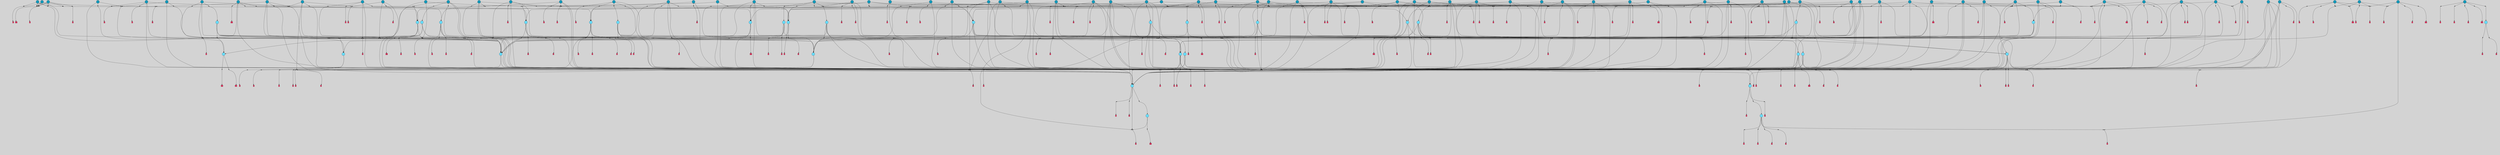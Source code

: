 // File exported with GEGELATI v1.3.1
// On the 2024-04-08 17:49:42
// With the File::TPGGraphDotExporter
digraph{
	graph[pad = "0.212, 0.055" bgcolor = lightgray]
	node[shape=circle style = filled label = ""]
		T3 [fillcolor="#66ddff"]
		T7 [fillcolor="#66ddff"]
		T9 [fillcolor="#66ddff"]
		T11 [fillcolor="#66ddff"]
		T24 [fillcolor="#66ddff"]
		T27 [fillcolor="#66ddff"]
		T90 [fillcolor="#66ddff"]
		T111 [fillcolor="#66ddff"]
		T129 [fillcolor="#66ddff"]
		T150 [fillcolor="#66ddff"]
		T159 [fillcolor="#66ddff"]
		T193 [fillcolor="#66ddff"]
		T211 [fillcolor="#66ddff"]
		T212 [fillcolor="#66ddff"]
		T215 [fillcolor="#66ddff"]
		T255 [fillcolor="#1199bb"]
		T321 [fillcolor="#66ddff"]
		T322 [fillcolor="#1199bb"]
		T399 [fillcolor="#66ddff"]
		T414 [fillcolor="#1199bb"]
		T421 [fillcolor="#1199bb"]
		T422 [fillcolor="#66ddff"]
		T426 [fillcolor="#66ddff"]
		T116 [fillcolor="#1199bb"]
		T448 [fillcolor="#66ddff"]
		T457 [fillcolor="#66ddff"]
		T471 [fillcolor="#1199bb"]
		T472 [fillcolor="#1199bb"]
		T479 [fillcolor="#66ddff"]
		T493 [fillcolor="#1199bb"]
		T506 [fillcolor="#66ddff"]
		T522 [fillcolor="#66ddff"]
		T539 [fillcolor="#1199bb"]
		T547 [fillcolor="#1199bb"]
		T557 [fillcolor="#66ddff"]
		T568 [fillcolor="#66ddff"]
		T570 [fillcolor="#1199bb"]
		T575 [fillcolor="#1199bb"]
		T578 [fillcolor="#1199bb"]
		T580 [fillcolor="#1199bb"]
		T583 [fillcolor="#66ddff"]
		T585 [fillcolor="#66ddff"]
		T590 [fillcolor="#66ddff"]
		T593 [fillcolor="#66ddff"]
		T595 [fillcolor="#1199bb"]
		T604 [fillcolor="#1199bb"]
		T606 [fillcolor="#1199bb"]
		T607 [fillcolor="#1199bb"]
		T609 [fillcolor="#1199bb"]
		T610 [fillcolor="#1199bb"]
		T611 [fillcolor="#1199bb"]
		T612 [fillcolor="#1199bb"]
		T614 [fillcolor="#1199bb"]
		T615 [fillcolor="#1199bb"]
		T620 [fillcolor="#1199bb"]
		T628 [fillcolor="#1199bb"]
		T632 [fillcolor="#1199bb"]
		T634 [fillcolor="#1199bb"]
		T637 [fillcolor="#1199bb"]
		T638 [fillcolor="#66ddff"]
		T640 [fillcolor="#1199bb"]
		T641 [fillcolor="#1199bb"]
		T643 [fillcolor="#1199bb"]
		T646 [fillcolor="#1199bb"]
		T648 [fillcolor="#1199bb"]
		T206 [fillcolor="#1199bb"]
		T651 [fillcolor="#1199bb"]
		T594 [fillcolor="#1199bb"]
		T655 [fillcolor="#1199bb"]
		T658 [fillcolor="#1199bb"]
		T660 [fillcolor="#1199bb"]
		T662 [fillcolor="#1199bb"]
		T663 [fillcolor="#1199bb"]
		T664 [fillcolor="#66ddff"]
		T667 [fillcolor="#1199bb"]
		T668 [fillcolor="#1199bb"]
		T669 [fillcolor="#1199bb"]
		T672 [fillcolor="#1199bb"]
		T673 [fillcolor="#1199bb"]
		T676 [fillcolor="#1199bb"]
		T677 [fillcolor="#1199bb"]
		T679 [fillcolor="#1199bb"]
		T682 [fillcolor="#1199bb"]
		T683 [fillcolor="#1199bb"]
		T685 [fillcolor="#1199bb"]
		T687 [fillcolor="#66ddff"]
		T688 [fillcolor="#1199bb"]
		T690 [fillcolor="#1199bb"]
		T691 [fillcolor="#1199bb"]
		T692 [fillcolor="#1199bb"]
		T693 [fillcolor="#1199bb"]
		T694 [fillcolor="#1199bb"]
		T695 [fillcolor="#1199bb"]
		T696 [fillcolor="#1199bb"]
		T613 [fillcolor="#1199bb"]
		T697 [fillcolor="#1199bb"]
		T699 [fillcolor="#1199bb"]
		T700 [fillcolor="#1199bb"]
		T702 [fillcolor="#1199bb"]
		T703 [fillcolor="#1199bb"]
		T704 [fillcolor="#1199bb"]
		T705 [fillcolor="#1199bb"]
		T706 [fillcolor="#1199bb"]
		T707 [fillcolor="#1199bb"]
		T708 [fillcolor="#1199bb"]
		T709 [fillcolor="#1199bb"]
		T710 [fillcolor="#1199bb"]
		T711 [fillcolor="#1199bb"]
		T712 [fillcolor="#1199bb"]
		T713 [fillcolor="#1199bb"]
		T714 [fillcolor="#1199bb"]
		T715 [fillcolor="#1199bb"]
		T716 [fillcolor="#1199bb"]
		T717 [fillcolor="#1199bb"]
		P8983 [fillcolor="#cccccc" shape=point] //6|
		I8983 [shape=box style=invis label="6|1&2|6#1|7&#92;n10|7&2|0#1|5&#92;n9|4&0|1#2|2&#92;n8|6&0|0#1|0&#92;n"]
		P8983 -> I8983[style=invis]
		A6772 [fillcolor="#ff3366" shape=box margin=0.03 width=0 height=0 label="3"]
		T3 -> P8983 -> A6772
		P8984 [fillcolor="#cccccc" shape=point] //3|
		I8984 [shape=box style=invis label="7|6&2|4#0|2&#92;n10|3&2|7#1|4&#92;n11|6&0|4#0|1&#92;n7|1&0|0#2|6&#92;n7|6&0|3#2|6&#92;n4|0&2|6#0|1&#92;n4|4&2|5#0|2&#92;n4|6&0|4#2|7&#92;n10|0&2|3#1|5&#92;n2|6&0|5#0|2&#92;n1|0&2|3#0|7&#92;n1|6&2|0#0|5&#92;n6|2&0|1#0|7&#92;n9|2&0|3#2|7&#92;n5|3&0|6#0|6&#92;n1|7&2|5#2|3&#92;n8|1&2|7#0|6&#92;n1|0&2|5#2|1&#92;n7|1&2|2#2|5&#92;n7|4&2|6#0|3&#92;n"]
		P8984 -> I8984[style=invis]
		A6773 [fillcolor="#ff3366" shape=box margin=0.03 width=0 height=0 label="4"]
		T3 -> P8984 -> A6773
		P8985 [fillcolor="#cccccc" shape=point] //-3|
		I8985 [shape=box style=invis label="1|6&2|7#0|7&#92;n10|2&0|7#1|3&#92;n9|6&2|7#2|2&#92;n5|3&0|7#0|7&#92;n1|6&2|3#0|0&#92;n2|3&2|3#2|2&#92;n5|1&2|6#0|6&#92;n"]
		P8985 -> I8985[style=invis]
		A6774 [fillcolor="#ff3366" shape=box margin=0.03 width=0 height=0 label="7"]
		T7 -> P8985 -> A6774
		P8986 [fillcolor="#cccccc" shape=point] //5|
		I8986 [shape=box style=invis label="0|5&2|3#0|1&#92;n0|6&2|1#2|4&#92;n6|2&2|6#0|7&#92;n7|4&0|3#0|1&#92;n5|4&0|7#1|6&#92;n9|1&0|5#2|2&#92;n6|3&2|3#1|7&#92;n11|7&2|4#1|6&#92;n2|5&0|1#0|0&#92;n4|7&0|0#0|2&#92;n6|2&0|6#0|0&#92;n2|1&2|6#2|4&#92;n10|0&2|0#1|0&#92;n6|6&2|4#0|6&#92;n"]
		P8986 -> I8986[style=invis]
		A6775 [fillcolor="#ff3366" shape=box margin=0.03 width=0 height=0 label="8"]
		T7 -> P8986 -> A6775
		P8987 [fillcolor="#cccccc" shape=point] //-6|
		I8987 [shape=box style=invis label="11|1&0|7#2|0&#92;n10|4&0|1#1|0&#92;n4|3&2|4#2|1&#92;n0|5&2|0#0|0&#92;n6|1&0|0#0|3&#92;n8|2&2|0#0|4&#92;n11|4&2|0#1|6&#92;n7|0&2|6#2|3&#92;n5|3&2|6#2|0&#92;n2|0&2|0#0|4&#92;n"]
		P8987 -> I8987[style=invis]
		A6776 [fillcolor="#ff3366" shape=box margin=0.03 width=0 height=0 label="9"]
		T9 -> P8987 -> A6776
		P8988 [fillcolor="#cccccc" shape=point] //2|
		I8988 [shape=box style=invis label="6|3&2|7#1|4&#92;n8|6&0|0#2|5&#92;n2|1&0|2#0|3&#92;n8|7&0|6#0|4&#92;n2|1&2|0#0|1&#92;n0|0&2|2#2|3&#92;n6|6&0|7#2|1&#92;n6|1&0|7#2|6&#92;n5|4&2|7#0|4&#92;n0|3&0|4#2|0&#92;n11|0&2|0#2|5&#92;n4|5&2|5#2|4&#92;n5|7&0|6#0|4&#92;n9|7&2|5#0|3&#92;n5|4&2|1#0|3&#92;n5|3&0|1#1|7&#92;n0|4&0|3#2|5&#92;n"]
		P8988 -> I8988[style=invis]
		A6777 [fillcolor="#ff3366" shape=box margin=0.03 width=0 height=0 label="10"]
		T9 -> P8988 -> A6777
		P8989 [fillcolor="#cccccc" shape=point] //6|
		I8989 [shape=box style=invis label="3|0&2|7#2|2&#92;n3|2&0|4#2|5&#92;n5|1&0|2#1|0&#92;n8|7&0|1#2|0&#92;n8|5&0|3#0|6&#92;n0|2&0|2#2|3&#92;n1|5&2|5#0|5&#92;n5|6&0|6#0|7&#92;n6|7&0|0#2|6&#92;n1|2&2|3#0|0&#92;n7|7&2|3#0|4&#92;n0|7&2|7#0|6&#92;n1|0&2|2#2|7&#92;n4|4&0|1#0|0&#92;n"]
		P8989 -> I8989[style=invis]
		A6778 [fillcolor="#ff3366" shape=box margin=0.03 width=0 height=0 label="11"]
		T11 -> P8989 -> A6778
		P8990 [fillcolor="#cccccc" shape=point] //-4|
		I8990 [shape=box style=invis label="4|1&0|4#2|6&#92;n1|2&2|2#2|0&#92;n1|2&2|0#0|6&#92;n8|4&2|3#2|5&#92;n5|5&2|1#1|0&#92;n"]
		P8990 -> I8990[style=invis]
		A6779 [fillcolor="#ff3366" shape=box margin=0.03 width=0 height=0 label="12"]
		T11 -> P8990 -> A6779
		P8991 [fillcolor="#cccccc" shape=point] //1|
		I8991 [shape=box style=invis label="5|1&0|6#2|7&#92;n2|4&0|4#2|2&#92;n0|6&0|5#0|4&#92;n10|6&2|5#1|6&#92;n9|3&0|1#1|7&#92;n10|3&2|2#1|0&#92;n5|0&0|0#2|1&#92;n11|3&2|3#1|5&#92;n10|3&0|1#1|0&#92;n2|4&0|1#0|1&#92;n0|2&0|3#2|4&#92;n9|2&2|1#2|5&#92;n11|7&2|6#2|6&#92;n"]
		P8991 -> I8991[style=invis]
		T24 -> P8991 -> T7
		P8992 [fillcolor="#cccccc" shape=point] //5|
		I8992 [shape=box style=invis label="3|0&2|0#0|1&#92;n3|0&0|7#0|1&#92;n5|3&0|2#2|6&#92;n4|4&2|4#2|6&#92;n11|2&0|7#1|6&#92;n2|7&2|2#2|5&#92;n9|3&2|6#2|7&#92;n7|7&0|0#0|4&#92;n6|1&2|4#2|3&#92;n5|4&2|0#1|6&#92;n1|3&0|7#0|4&#92;n"]
		P8992 -> I8992[style=invis]
		A6780 [fillcolor="#ff3366" shape=box margin=0.03 width=0 height=0 label="7"]
		T24 -> P8992 -> A6780
		P8993 [fillcolor="#cccccc" shape=point] //-2|
		I8993 [shape=box style=invis label="4|1&0|4#0|3&#92;n4|2&0|5#2|0&#92;n5|5&2|6#0|5&#92;n1|4&0|1#0|2&#92;n6|3&2|7#1|5&#92;n0|4&2|0#0|3&#92;n8|5&2|5#1|2&#92;n10|7&2|7#1|1&#92;n3|4&0|0#2|1&#92;n3|6&2|5#2|5&#92;n8|3&0|1#0|7&#92;n10|0&2|7#1|3&#92;n4|1&2|4#0|1&#92;n9|3&2|0#0|4&#92;n3|6&2|0#0|4&#92;n1|2&0|6#2|1&#92;n4|0&2|1#2|2&#92;n"]
		P8993 -> I8993[style=invis]
		A6781 [fillcolor="#ff3366" shape=box margin=0.03 width=0 height=0 label="14"]
		T24 -> P8993 -> A6781
		P8994 [fillcolor="#cccccc" shape=point] //2|
		I8994 [shape=box style=invis label="9|1&2|3#0|1&#92;n5|2&2|0#2|4&#92;n3|6&2|5#2|7&#92;n7|0&2|5#0|4&#92;n1|2&0|3#0|5&#92;n7|3&2|7#0|0&#92;n"]
		P8994 -> I8994[style=invis]
		A6782 [fillcolor="#ff3366" shape=box margin=0.03 width=0 height=0 label="2"]
		T27 -> P8994 -> A6782
		P8995 [fillcolor="#cccccc" shape=point] //-6|
		I8995 [shape=box style=invis label="7|5&0|4#0|4&#92;n11|0&2|5#2|1&#92;n"]
		P8995 -> I8995[style=invis]
		A6783 [fillcolor="#ff3366" shape=box margin=0.03 width=0 height=0 label="3"]
		T27 -> P8995 -> A6783
		T27 -> P8984
		P8996 [fillcolor="#cccccc" shape=point] //0|
		I8996 [shape=box style=invis label="2|5&0|1#0|6&#92;n6|1&2|2#2|7&#92;n8|0&0|3#1|4&#92;n4|3&2|5#2|4&#92;n8|1&2|4#0|0&#92;n6|6&0|1#2|6&#92;n11|7&2|4#2|5&#92;n6|2&2|4#0|2&#92;n8|5&2|4#2|4&#92;n2|1&2|1#2|2&#92;n2|7&2|5#2|6&#92;n9|7&0|5#0|4&#92;n1|2&0|5#2|6&#92;n4|2&2|3#2|7&#92;n3|3&2|1#0|2&#92;n"]
		P8996 -> I8996[style=invis]
		A6784 [fillcolor="#ff3366" shape=box margin=0.03 width=0 height=0 label="5"]
		T27 -> P8996 -> A6784
		P8997 [fillcolor="#cccccc" shape=point] //0|
		I8997 [shape=box style=invis label="4|0&0|3#2|7&#92;n10|2&0|3#1|7&#92;n3|5&0|2#0|3&#92;n4|5&0|0#2|1&#92;n10|7&2|0#1|2&#92;n5|3&2|3#1|6&#92;n9|5&2|0#0|4&#92;n5|4&2|7#0|2&#92;n10|3&2|7#1|4&#92;n7|2&0|1#2|6&#92;n8|6&0|5#0|5&#92;n8|7&2|3#0|5&#92;n2|6&2|4#0|0&#92;n"]
		P8997 -> I8997[style=invis]
		A6785 [fillcolor="#ff3366" shape=box margin=0.03 width=0 height=0 label="5"]
		T27 -> P8997 -> A6785
		P8998 [fillcolor="#cccccc" shape=point] //-2|
		I8998 [shape=box style=invis label="8|4&2|1#2|5&#92;n4|1&0|7#2|1&#92;n5|7&2|3#2|2&#92;n10|4&2|5#1|7&#92;n10|0&2|6#1|3&#92;n4|5&2|7#0|6&#92;n9|5&2|4#0|4&#92;n2|4&0|5#0|7&#92;n11|1&2|4#2|6&#92;n5|6&0|7#1|2&#92;n2|7&2|7#2|6&#92;n5|2&0|5#1|5&#92;n3|0&0|6#0|2&#92;n4|0&0|4#2|4&#92;n4|4&2|6#0|7&#92;n10|6&2|0#1|4&#92;n9|7&0|3#1|4&#92;n1|4&2|6#0|3&#92;n11|5&2|6#0|3&#92;n0|3&0|5#0|1&#92;n"]
		P8998 -> I8998[style=invis]
		A6786 [fillcolor="#ff3366" shape=box margin=0.03 width=0 height=0 label="13"]
		T90 -> P8998 -> A6786
		P8999 [fillcolor="#cccccc" shape=point] //4|
		I8999 [shape=box style=invis label="7|1&2|6#1|3&#92;n10|1&0|3#1|6&#92;n8|5&2|3#2|1&#92;n11|5&0|0#2|6&#92;n4|1&0|6#0|0&#92;n11|1&0|2#0|3&#92;n2|0&2|1#0|7&#92;n"]
		P8999 -> I8999[style=invis]
		A6787 [fillcolor="#ff3366" shape=box margin=0.03 width=0 height=0 label="2"]
		T90 -> P8999 -> A6787
		P9000 [fillcolor="#cccccc" shape=point] //7|
		I9000 [shape=box style=invis label="10|3&0|1#1|4&#92;n4|6&0|0#0|2&#92;n4|5&0|6#0|0&#92;n4|3&0|6#2|1&#92;n7|0&0|3#1|2&#92;n4|7&0|6#0|5&#92;n7|6&0|7#0|6&#92;n6|6&0|0#0|3&#92;n11|1&0|4#2|5&#92;n10|2&0|3#1|2&#92;n"]
		P9000 -> I9000[style=invis]
		A6788 [fillcolor="#ff3366" shape=box margin=0.03 width=0 height=0 label="4"]
		T90 -> P9000 -> A6788
		P9001 [fillcolor="#cccccc" shape=point] //-3|
		I9001 [shape=box style=invis label="8|1&2|3#0|5&#92;n0|6&0|5#0|5&#92;n3|7&2|1#0|6&#92;n3|5&0|1#0|0&#92;n9|5&2|0#0|4&#92;n3|5&0|2#0|3&#92;n10|6&2|4#1|0&#92;n9|4&2|7#2|6&#92;n1|7&2|5#2|2&#92;n"]
		P9001 -> I9001[style=invis]
		A6789 [fillcolor="#ff3366" shape=box margin=0.03 width=0 height=0 label="5"]
		T90 -> P9001 -> A6789
		P9002 [fillcolor="#cccccc" shape=point] //-7|
		I9002 [shape=box style=invis label="3|0&2|0#0|1&#92;n1|1&0|2#0|4&#92;n11|2&0|7#1|6&#92;n9|7&0|0#0|4&#92;n3|0&0|7#0|1&#92;n9|3&2|6#2|7&#92;n5|3&0|2#2|6&#92;n6|1&2|4#2|3&#92;n5|4&2|0#1|6&#92;n1|3&0|7#0|7&#92;n"]
		P9002 -> I9002[style=invis]
		A6790 [fillcolor="#ff3366" shape=box margin=0.03 width=0 height=0 label="7"]
		T90 -> P9002 -> A6790
		P9003 [fillcolor="#cccccc" shape=point] //-5|
		I9003 [shape=box style=invis label="0|0&2|3#0|2&#92;n10|5&0|6#1|3&#92;n7|3&0|6#2|3&#92;n3|4&0|6#0|6&#92;n10|5&0|2#1|1&#92;n5|0&0|1#0|3&#92;n6|6&2|5#1|5&#92;n7|4&0|2#1|7&#92;n5|7&0|1#2|5&#92;n1|5&0|0#0|3&#92;n7|5&2|1#2|6&#92;n9|0&0|2#0|0&#92;n4|0&2|4#0|0&#92;n4|6&0|0#2|3&#92;n3|1&0|6#2|5&#92;n7|7&2|1#2|3&#92;n9|4&2|2#0|6&#92;n"]
		P9003 -> I9003[style=invis]
		T111 -> P9003 -> T9
		P9004 [fillcolor="#cccccc" shape=point] //7|
		I9004 [shape=box style=invis label="7|4&2|1#2|0&#92;n4|1&2|4#2|3&#92;n5|0&2|0#2|2&#92;n6|1&2|4#2|6&#92;n"]
		P9004 -> I9004[style=invis]
		A6791 [fillcolor="#ff3366" shape=box margin=0.03 width=0 height=0 label="9"]
		T111 -> P9004 -> A6791
		P9005 [fillcolor="#cccccc" shape=point] //2|
		I9005 [shape=box style=invis label="3|0&2|0#0|1&#92;n11|2&0|7#1|6&#92;n8|7&2|4#0|5&#92;n5|3&0|2#2|6&#92;n4|4&2|4#2|6&#92;n3|0&0|7#0|1&#92;n2|7&2|2#2|5&#92;n9|3&2|6#2|7&#92;n7|7&0|0#0|4&#92;n6|1&2|4#1|3&#92;n5|4&2|0#1|6&#92;n1|3&0|7#0|4&#92;n"]
		P9005 -> I9005[style=invis]
		A6792 [fillcolor="#ff3366" shape=box margin=0.03 width=0 height=0 label="7"]
		T111 -> P9005 -> A6792
		T111 -> P8987
		P9006 [fillcolor="#cccccc" shape=point] //8|
		I9006 [shape=box style=invis label="9|0&0|1#2|0&#92;n10|1&2|5#1|4&#92;n8|2&2|6#0|4&#92;n2|4&2|5#2|3&#92;n4|2&2|2#0|2&#92;n7|5&0|2#0|0&#92;n8|2&2|1#1|3&#92;n8|7&0|7#2|1&#92;n1|1&0|0#0|7&#92;n5|6&2|5#1|0&#92;n6|6&2|5#0|0&#92;n11|4&0|3#2|6&#92;n4|2&2|4#0|7&#92;n5|6&0|1#2|0&#92;n11|3&0|2#0|7&#92;n"]
		P9006 -> I9006[style=invis]
		A6793 [fillcolor="#ff3366" shape=box margin=0.03 width=0 height=0 label="6"]
		T129 -> P9006 -> A6793
		T129 -> P8992
		P9007 [fillcolor="#cccccc" shape=point] //10|
		I9007 [shape=box style=invis label="4|5&2|7#2|1&#92;n1|7&2|3#0|6&#92;n3|5&2|2#0|3&#92;n10|3&0|7#1|4&#92;n7|1&0|4#2|6&#92;n10|2&0|3#1|7&#92;n9|5&2|0#0|4&#92;n4|0&0|3#2|7&#92;n11|4&2|6#1|2&#92;n5|4&2|7#0|2&#92;n2|6&2|4#0|0&#92;n6|5&0|7#2|1&#92;n5|3&2|3#1|6&#92;n10|7&2|0#1|2&#92;n"]
		P9007 -> I9007[style=invis]
		A6794 [fillcolor="#ff3366" shape=box margin=0.03 width=0 height=0 label="5"]
		T129 -> P9007 -> A6794
		P9008 [fillcolor="#cccccc" shape=point] //5|
		I9008 [shape=box style=invis label="9|4&2|3#1|3&#92;n0|4&2|4#0|5&#92;n6|1&2|6#2|5&#92;n4|0&0|5#2|0&#92;n"]
		P9008 -> I9008[style=invis]
		A6795 [fillcolor="#ff3366" shape=box margin=0.03 width=0 height=0 label="7"]
		T129 -> P9008 -> A6795
		P9009 [fillcolor="#cccccc" shape=point] //6|
		I9009 [shape=box style=invis label="9|4&2|7#0|6&#92;n8|4&0|1#1|0&#92;n1|3&0|0#2|1&#92;n2|4&0|6#2|2&#92;n5|1&2|5#0|7&#92;n3|0&0|3#2|6&#92;n2|2&2|6#0|2&#92;n8|4&0|4#2|2&#92;n5|1&2|4#0|3&#92;n9|4&0|6#0|6&#92;n5|0&2|2#1|5&#92;n11|7&0|0#1|1&#92;n0|4&0|3#0|3&#92;n7|7&2|4#2|5&#92;n1|5&0|1#2|1&#92;n"]
		P9009 -> I9009[style=invis]
		A6796 [fillcolor="#ff3366" shape=box margin=0.03 width=0 height=0 label="1"]
		T129 -> P9009 -> A6796
		P9010 [fillcolor="#cccccc" shape=point] //-3|
		I9010 [shape=box style=invis label="2|6&0|0#0|7&#92;n9|6&2|0#0|6&#92;n3|0&0|5#0|1&#92;n5|5&0|4#0|3&#92;n6|1&2|4#2|3&#92;n2|7&2|2#2|5&#92;n5|3&0|2#2|6&#92;n7|7&0|0#0|4&#92;n5|4&2|0#1|6&#92;n9|3&2|6#2|7&#92;n1|3&0|7#0|4&#92;n"]
		P9010 -> I9010[style=invis]
		A6797 [fillcolor="#ff3366" shape=box margin=0.03 width=0 height=0 label="7"]
		T150 -> P9010 -> A6797
		P9011 [fillcolor="#cccccc" shape=point] //4|
		I9011 [shape=box style=invis label="6|0&0|7#1|0&#92;n8|6&2|6#2|7&#92;n"]
		P9011 -> I9011[style=invis]
		A6798 [fillcolor="#ff3366" shape=box margin=0.03 width=0 height=0 label="3"]
		T150 -> P9011 -> A6798
		P9012 [fillcolor="#cccccc" shape=point] //0|
		I9012 [shape=box style=invis label="2|5&0|1#0|6&#92;n6|1&2|2#2|7&#92;n8|0&0|3#1|4&#92;n11|7&2|4#2|5&#92;n8|1&2|4#0|0&#92;n6|6&0|1#2|6&#92;n7|0&2|4#1|0&#92;n4|1&2|5#2|4&#92;n6|2&2|4#0|2&#92;n8|5&2|4#2|4&#92;n2|1&2|1#2|2&#92;n2|7&2|5#2|6&#92;n9|7&0|5#0|4&#92;n1|2&0|5#2|6&#92;n4|2&2|3#2|7&#92;n3|3&2|1#0|2&#92;n"]
		P9012 -> I9012[style=invis]
		A6799 [fillcolor="#ff3366" shape=box margin=0.03 width=0 height=0 label="5"]
		T150 -> P9012 -> A6799
		P9013 [fillcolor="#cccccc" shape=point] //-8|
		I9013 [shape=box style=invis label="7|5&0|4#2|4&#92;n"]
		P9013 -> I9013[style=invis]
		A6800 [fillcolor="#ff3366" shape=box margin=0.03 width=0 height=0 label="3"]
		T150 -> P9013 -> A6800
		P9014 [fillcolor="#cccccc" shape=point] //7|
		I9014 [shape=box style=invis label="1|6&2|7#0|7&#92;n9|6&2|7#2|2&#92;n10|2&0|7#1|0&#92;n1|6&2|3#0|0&#92;n5|0&2|2#1|1&#92;n2|3&2|3#2|2&#92;n5|1&2|6#0|6&#92;n"]
		P9014 -> I9014[style=invis]
		T150 -> P9014 -> T90
		P9015 [fillcolor="#cccccc" shape=point] //7|
		I9015 [shape=box style=invis label="7|0&2|1#2|0&#92;n9|7&2|1#1|7&#92;n8|2&0|1#1|0&#92;n6|6&0|2#1|1&#92;n2|2&0|5#0|0&#92;n5|7&0|0#2|1&#92;n5|1&2|5#1|5&#92;n4|7&2|4#2|3&#92;n10|5&2|2#1|5&#92;n1|3&2|2#2|0&#92;n10|2&2|6#1|5&#92;n"]
		P9015 -> I9015[style=invis]
		A6801 [fillcolor="#ff3366" shape=box margin=0.03 width=0 height=0 label="1"]
		T159 -> P9015 -> A6801
		P9016 [fillcolor="#cccccc" shape=point] //7|
		I9016 [shape=box style=invis label="7|4&2|7#0|4&#92;n4|6&0|1#2|5&#92;n2|1&2|3#0|0&#92;n4|3&2|0#0|1&#92;n0|0&2|7#2|7&#92;n7|7&0|5#2|3&#92;n5|0&2|1#2|2&#92;n10|0&0|4#1|2&#92;n4|4&0|7#0|0&#92;n6|7&0|2#0|1&#92;n1|4&2|5#0|4&#92;n"]
		P9016 -> I9016[style=invis]
		A6802 [fillcolor="#ff3366" shape=box margin=0.03 width=0 height=0 label="0"]
		T159 -> P9016 -> A6802
		P9017 [fillcolor="#cccccc" shape=point] //5|
		I9017 [shape=box style=invis label="0|5&2|3#0|1&#92;n0|6&2|1#2|4&#92;n6|2&2|6#0|7&#92;n9|0&2|7#1|1&#92;n7|4&0|3#0|1&#92;n11|7&2|4#1|6&#92;n9|1&0|5#2|2&#92;n5|4&0|7#1|6&#92;n2|5&0|1#0|0&#92;n4|7&0|0#0|2&#92;n6|2&0|6#0|0&#92;n2|1&2|6#2|4&#92;n10|0&0|0#1|0&#92;n6|6&2|4#0|6&#92;n"]
		P9017 -> I9017[style=invis]
		T159 -> P9017 -> T129
		P9018 [fillcolor="#cccccc" shape=point] //-2|
		I9018 [shape=box style=invis label="1|0&0|3#0|3&#92;n2|7&0|4#0|4&#92;n11|6&2|1#1|4&#92;n6|1&2|5#0|0&#92;n2|0&2|0#0|6&#92;n1|3&2|1#0|4&#92;n"]
		P9018 -> I9018[style=invis]
		A6803 [fillcolor="#ff3366" shape=box margin=0.03 width=0 height=0 label="2"]
		T193 -> P9018 -> A6803
		P9019 [fillcolor="#cccccc" shape=point] //3|
		I9019 [shape=box style=invis label="5|4&2|7#0|4&#92;n0|4&0|3#2|5&#92;n8|6&0|0#2|5&#92;n2|1&0|2#0|3&#92;n9|7&0|6#0|4&#92;n0|0&2|2#2|3&#92;n6|6&0|7#2|1&#92;n6|1&0|7#2|6&#92;n0|3&0|4#2|0&#92;n11|0&2|0#2|5&#92;n4|5&2|5#2|4&#92;n5|3&0|1#1|7&#92;n9|7&2|2#0|3&#92;n5|4&2|1#0|3&#92;n5|0&0|6#0|4&#92;n0|0&0|1#2|0&#92;n"]
		P9019 -> I9019[style=invis]
		A6804 [fillcolor="#ff3366" shape=box margin=0.03 width=0 height=0 label="10"]
		T193 -> P9019 -> A6804
		P9020 [fillcolor="#cccccc" shape=point] //-1|
		I9020 [shape=box style=invis label="1|7&2|1#0|6&#92;n8|1&2|3#0|5&#92;n10|6&2|7#1|0&#92;n1|7&2|5#0|2&#92;n0|3&0|3#2|2&#92;n3|5&0|1#0|0&#92;n3|5&0|2#0|3&#92;n1|5&2|0#0|4&#92;n5|7&2|2#2|5&#92;n4|0&2|3#0|3&#92;n"]
		P9020 -> I9020[style=invis]
		T193 -> P9020 -> T3
		P9021 [fillcolor="#cccccc" shape=point] //10|
		I9021 [shape=box style=invis label="6|1&2|4#2|3&#92;n3|0&0|7#0|1&#92;n5|3&0|2#2|6&#92;n4|4&0|4#2|6&#92;n5|4&2|0#1|6&#92;n10|5&0|6#1|5&#92;n2|5&2|1#2|2&#92;n1|3&0|7#0|4&#92;n3|0&2|0#0|1&#92;n11|2&0|5#1|6&#92;n9|3&2|6#2|7&#92;n7|7&0|0#0|4&#92;n"]
		P9021 -> I9021[style=invis]
		A6805 [fillcolor="#ff3366" shape=box margin=0.03 width=0 height=0 label="7"]
		T193 -> P9021 -> A6805
		P9022 [fillcolor="#cccccc" shape=point] //5|
		I9022 [shape=box style=invis label="3|0&2|0#0|1&#92;n3|0&0|7#0|1&#92;n5|3&0|2#2|6&#92;n4|4&2|4#2|6&#92;n11|2&0|7#1|6&#92;n2|7&2|2#2|5&#92;n9|3&2|6#2|7&#92;n7|7&0|0#0|4&#92;n6|1&2|4#2|3&#92;n5|4&2|0#1|6&#92;n1|3&0|7#0|4&#92;n"]
		P9022 -> I9022[style=invis]
		A6806 [fillcolor="#ff3366" shape=box margin=0.03 width=0 height=0 label="7"]
		T211 -> P9022 -> A6806
		P9023 [fillcolor="#cccccc" shape=point] //10|
		I9023 [shape=box style=invis label="4|5&2|7#2|1&#92;n1|7&2|3#0|6&#92;n3|5&2|2#0|3&#92;n10|3&0|7#1|4&#92;n7|1&0|4#2|6&#92;n10|2&0|3#1|7&#92;n9|5&2|0#0|4&#92;n4|0&0|3#2|7&#92;n11|4&2|6#1|2&#92;n5|4&2|7#0|2&#92;n2|6&2|4#0|0&#92;n6|5&0|7#2|1&#92;n5|3&2|3#1|6&#92;n10|7&2|0#1|2&#92;n"]
		P9023 -> I9023[style=invis]
		A6807 [fillcolor="#ff3366" shape=box margin=0.03 width=0 height=0 label="5"]
		T211 -> P9023 -> A6807
		P9024 [fillcolor="#cccccc" shape=point] //8|
		I9024 [shape=box style=invis label="9|0&0|1#2|0&#92;n10|1&2|5#1|4&#92;n8|2&2|6#0|4&#92;n2|4&2|5#2|3&#92;n4|2&2|2#0|2&#92;n7|5&0|2#0|0&#92;n8|2&2|1#1|3&#92;n8|7&0|7#2|1&#92;n1|1&0|0#0|7&#92;n5|6&2|5#1|0&#92;n6|6&2|5#0|0&#92;n11|4&0|3#2|6&#92;n4|2&2|4#0|7&#92;n5|6&0|1#2|0&#92;n11|3&0|2#0|7&#92;n"]
		P9024 -> I9024[style=invis]
		A6808 [fillcolor="#ff3366" shape=box margin=0.03 width=0 height=0 label="6"]
		T211 -> P9024 -> A6808
		P9025 [fillcolor="#cccccc" shape=point] //5|
		I9025 [shape=box style=invis label="0|5&2|3#0|1&#92;n0|6&2|1#2|4&#92;n6|2&2|6#0|7&#92;n9|0&2|7#1|1&#92;n7|4&0|3#0|1&#92;n11|7&2|4#1|6&#92;n9|1&0|5#2|2&#92;n5|4&0|7#1|6&#92;n2|5&0|1#0|0&#92;n4|7&0|0#0|2&#92;n6|2&0|6#0|0&#92;n2|1&2|6#2|4&#92;n10|0&0|0#1|0&#92;n6|6&2|4#0|6&#92;n"]
		P9025 -> I9025[style=invis]
		T212 -> P9025 -> T211
		P9026 [fillcolor="#cccccc" shape=point] //6|
		I9026 [shape=box style=invis label="9|4&2|7#0|6&#92;n8|4&0|1#1|0&#92;n1|3&0|0#2|1&#92;n2|4&0|6#2|2&#92;n5|1&2|5#0|7&#92;n3|0&0|3#2|6&#92;n2|2&2|6#0|2&#92;n8|4&0|4#2|2&#92;n5|1&2|4#0|3&#92;n9|4&0|6#0|6&#92;n5|0&2|2#1|5&#92;n11|7&0|0#1|1&#92;n0|4&0|3#0|3&#92;n7|7&2|4#2|5&#92;n1|5&0|1#2|1&#92;n"]
		P9026 -> I9026[style=invis]
		A6809 [fillcolor="#ff3366" shape=box margin=0.03 width=0 height=0 label="1"]
		T211 -> P9026 -> A6809
		P9027 [fillcolor="#cccccc" shape=point] //7|
		I9027 [shape=box style=invis label="7|4&2|7#0|4&#92;n4|6&0|1#2|5&#92;n2|1&2|3#0|0&#92;n4|3&2|0#0|1&#92;n0|0&2|7#2|7&#92;n7|7&0|5#2|3&#92;n5|0&2|1#2|2&#92;n10|0&0|4#1|2&#92;n4|4&0|7#0|0&#92;n6|7&0|2#0|1&#92;n1|4&2|5#0|4&#92;n"]
		P9027 -> I9027[style=invis]
		A6810 [fillcolor="#ff3366" shape=box margin=0.03 width=0 height=0 label="0"]
		T212 -> P9027 -> A6810
		P9028 [fillcolor="#cccccc" shape=point] //5|
		I9028 [shape=box style=invis label="9|4&2|3#1|3&#92;n0|4&2|4#0|5&#92;n6|1&2|6#2|5&#92;n4|0&0|5#2|0&#92;n"]
		P9028 -> I9028[style=invis]
		A6811 [fillcolor="#ff3366" shape=box margin=0.03 width=0 height=0 label="7"]
		T211 -> P9028 -> A6811
		P9029 [fillcolor="#cccccc" shape=point] //7|
		I9029 [shape=box style=invis label="7|0&2|1#2|0&#92;n9|7&2|1#1|7&#92;n8|2&0|1#1|0&#92;n6|6&0|2#1|1&#92;n2|2&0|5#0|0&#92;n5|7&0|0#2|1&#92;n5|1&2|5#1|5&#92;n4|7&2|4#2|3&#92;n10|5&2|2#1|5&#92;n1|3&2|2#2|0&#92;n10|2&2|6#1|5&#92;n"]
		P9029 -> I9029[style=invis]
		A6812 [fillcolor="#ff3366" shape=box margin=0.03 width=0 height=0 label="1"]
		T212 -> P9029 -> A6812
		P9030 [fillcolor="#cccccc" shape=point] //-1|
		I9030 [shape=box style=invis label="11|7&2|0#1|7&#92;n1|5&2|4#2|4&#92;n4|3&0|1#0|5&#92;n1|6&0|0#0|4&#92;n8|6&2|4#0|0&#92;n4|0&0|0#0|5&#92;n10|4&2|0#1|0&#92;n9|6&2|5#1|3&#92;n0|7&2|1#0|5&#92;n0|6&2|3#2|0&#92;n4|4&0|5#0|1&#92;n"]
		P9030 -> I9030[style=invis]
		A6813 [fillcolor="#ff3366" shape=box margin=0.03 width=0 height=0 label="12"]
		T215 -> P9030 -> A6813
		P9031 [fillcolor="#cccccc" shape=point] //1|
		I9031 [shape=box style=invis label="9|3&0|0#1|1&#92;n4|6&0|5#0|7&#92;n3|6&0|0#2|0&#92;n6|2&2|5#1|4&#92;n8|7&0|7#0|0&#92;n5|0&2|6#0|6&#92;n"]
		P9031 -> I9031[style=invis]
		A6814 [fillcolor="#ff3366" shape=box margin=0.03 width=0 height=0 label="5"]
		T215 -> P9031 -> A6814
		P9032 [fillcolor="#cccccc" shape=point] //5|
		I9032 [shape=box style=invis label="4|4&0|6#2|1&#92;n7|6&0|1#1|4&#92;n6|2&0|7#1|3&#92;n9|1&2|6#0|7&#92;n1|6&2|3#0|0&#92;n2|3&2|3#2|2&#92;n1|0&2|7#2|7&#92;n10|3&0|7#1|7&#92;n"]
		P9032 -> I9032[style=invis]
		A6815 [fillcolor="#ff3366" shape=box margin=0.03 width=0 height=0 label="7"]
		T215 -> P9032 -> A6815
		T255 -> P9020
		P9033 [fillcolor="#cccccc" shape=point] //-9|
		I9033 [shape=box style=invis label="7|1&0|0#2|6&#92;n1|6&0|4#2|7&#92;n7|6&2|4#0|2&#92;n10|7&2|1#1|3&#92;n7|6&0|3#2|6&#92;n4|0&2|2#2|1&#92;n1|0&0|5#2|3&#92;n6|1&2|6#1|1&#92;n7|4&2|6#1|0&#92;n9|5&0|1#0|2&#92;n9|2&0|3#0|7&#92;n6|0&2|7#0|6&#92;n10|5&2|3#1|5&#92;n10|0&2|7#1|4&#92;n1|0&2|3#0|7&#92;n5|2&0|6#0|6&#92;n2|6&0|1#0|2&#92;n7|4&2|5#0|3&#92;n3|6&2|4#0|5&#92;n1|6&2|0#0|5&#92;n"]
		P9033 -> I9033[style=invis]
		A6816 [fillcolor="#ff3366" shape=box margin=0.03 width=0 height=0 label="4"]
		T255 -> P9033 -> A6816
		P9034 [fillcolor="#cccccc" shape=point] //7|
		I9034 [shape=box style=invis label="9|6&2|6#1|3&#92;n9|7&2|0#1|7&#92;n3|0&2|0#0|0&#92;n1|6&0|0#0|4&#92;n7|4&0|3#0|1&#92;n"]
		P9034 -> I9034[style=invis]
		A6817 [fillcolor="#ff3366" shape=box margin=0.03 width=0 height=0 label="12"]
		T255 -> P9034 -> A6817
		P9035 [fillcolor="#cccccc" shape=point] //-9|
		I9035 [shape=box style=invis label="11|5&0|0#2|6&#92;n8|5&2|3#2|1&#92;n7|1&0|6#1|3&#92;n11|4&0|2#0|1&#92;n9|0&2|7#1|6&#92;n10|1&0|3#1|6&#92;n0|3&0|4#2|5&#92;n5|7&2|3#1|6&#92;n2|0&2|1#0|7&#92;n"]
		P9035 -> I9035[style=invis]
		A6818 [fillcolor="#ff3366" shape=box margin=0.03 width=0 height=0 label="2"]
		T255 -> P9035 -> A6818
		P9036 [fillcolor="#cccccc" shape=point] //-7|
		I9036 [shape=box style=invis label="9|1&2|7#2|1&#92;n7|0&2|0#2|7&#92;n2|3&2|3#2|2&#92;n8|5&2|1#0|3&#92;n5|5&0|7#0|1&#92;n1|6&2|7#0|7&#92;n10|2&0|7#1|3&#92;n6|4&2|2#2|4&#92;n0|6&2|5#0|2&#92;n"]
		P9036 -> I9036[style=invis]
		A6819 [fillcolor="#ff3366" shape=box margin=0.03 width=0 height=0 label="7"]
		T255 -> P9036 -> A6819
		P9037 [fillcolor="#cccccc" shape=point] //-7|
		I9037 [shape=box style=invis label="9|1&2|7#2|1&#92;n7|0&2|0#2|7&#92;n2|3&2|3#2|2&#92;n8|5&2|1#0|3&#92;n5|5&0|7#0|1&#92;n1|6&2|7#0|7&#92;n10|2&0|7#1|3&#92;n6|4&2|2#2|4&#92;n0|6&2|5#0|2&#92;n"]
		P9037 -> I9037[style=invis]
		A6820 [fillcolor="#ff3366" shape=box margin=0.03 width=0 height=0 label="7"]
		T322 -> P9037 -> A6820
		P9038 [fillcolor="#cccccc" shape=point] //-9|
		I9038 [shape=box style=invis label="11|5&0|0#2|6&#92;n8|5&2|3#2|1&#92;n7|1&0|6#1|3&#92;n11|4&0|2#0|1&#92;n9|0&2|7#1|6&#92;n10|1&0|3#1|6&#92;n0|3&0|4#2|5&#92;n5|7&2|3#1|6&#92;n2|0&2|1#0|7&#92;n"]
		P9038 -> I9038[style=invis]
		A6821 [fillcolor="#ff3366" shape=box margin=0.03 width=0 height=0 label="2"]
		T322 -> P9038 -> A6821
		P9039 [fillcolor="#cccccc" shape=point] //-9|
		I9039 [shape=box style=invis label="7|1&0|0#2|6&#92;n1|6&0|4#2|7&#92;n7|6&2|4#0|2&#92;n10|7&2|1#1|3&#92;n7|6&0|3#2|6&#92;n4|0&2|2#2|1&#92;n1|0&0|5#2|3&#92;n6|1&2|6#1|1&#92;n7|4&2|6#1|0&#92;n9|5&0|1#0|2&#92;n9|2&0|3#0|7&#92;n6|0&2|7#0|6&#92;n10|5&2|3#1|5&#92;n10|0&2|7#1|4&#92;n1|0&2|3#0|7&#92;n5|2&0|6#0|6&#92;n2|6&0|1#0|2&#92;n7|4&2|5#0|3&#92;n3|6&2|4#0|5&#92;n1|6&2|0#0|5&#92;n"]
		P9039 -> I9039[style=invis]
		A6822 [fillcolor="#ff3366" shape=box margin=0.03 width=0 height=0 label="4"]
		T322 -> P9039 -> A6822
		P9040 [fillcolor="#cccccc" shape=point] //3|
		I9040 [shape=box style=invis label="7|6&2|4#0|2&#92;n10|3&2|7#1|4&#92;n11|6&0|4#0|1&#92;n7|1&0|0#2|6&#92;n7|6&0|3#2|6&#92;n4|0&2|6#0|1&#92;n4|4&2|5#0|2&#92;n4|6&0|4#2|7&#92;n10|0&2|3#1|5&#92;n2|6&0|5#0|2&#92;n1|0&2|3#0|7&#92;n1|6&2|0#0|5&#92;n6|2&0|1#0|7&#92;n9|2&0|3#2|7&#92;n5|3&0|6#0|6&#92;n1|7&2|5#2|3&#92;n8|1&2|7#0|6&#92;n1|0&2|5#2|1&#92;n7|1&2|2#2|5&#92;n7|4&2|6#0|3&#92;n"]
		P9040 -> I9040[style=invis]
		A6823 [fillcolor="#ff3366" shape=box margin=0.03 width=0 height=0 label="4"]
		T321 -> P9040 -> A6823
		P9041 [fillcolor="#cccccc" shape=point] //6|
		I9041 [shape=box style=invis label="6|1&2|6#1|7&#92;n10|7&2|0#1|5&#92;n9|4&0|1#2|2&#92;n8|6&0|0#1|0&#92;n"]
		P9041 -> I9041[style=invis]
		A6824 [fillcolor="#ff3366" shape=box margin=0.03 width=0 height=0 label="3"]
		T321 -> P9041 -> A6824
		P9042 [fillcolor="#cccccc" shape=point] //7|
		I9042 [shape=box style=invis label="9|6&2|6#1|3&#92;n9|7&2|0#1|7&#92;n3|0&2|0#0|0&#92;n1|6&0|0#0|4&#92;n7|4&0|3#0|1&#92;n"]
		P9042 -> I9042[style=invis]
		A6825 [fillcolor="#ff3366" shape=box margin=0.03 width=0 height=0 label="12"]
		T322 -> P9042 -> A6825
		P9043 [fillcolor="#cccccc" shape=point] //-1|
		I9043 [shape=box style=invis label="1|7&2|1#0|6&#92;n8|1&2|3#0|5&#92;n10|6&2|7#1|0&#92;n1|7&2|5#0|2&#92;n0|3&0|3#2|2&#92;n3|5&0|1#0|0&#92;n3|5&0|2#0|3&#92;n1|5&2|0#0|4&#92;n5|7&2|2#2|5&#92;n4|0&2|3#0|3&#92;n"]
		P9043 -> I9043[style=invis]
		T322 -> P9043 -> T321
		P9044 [fillcolor="#cccccc" shape=point] //8|
		I9044 [shape=box style=invis label="2|7&0|2#2|6&#92;n2|0&2|0#0|5&#92;n2|7&0|4#0|4&#92;n0|0&2|6#0|0&#92;n"]
		P9044 -> I9044[style=invis]
		A6826 [fillcolor="#ff3366" shape=box margin=0.03 width=0 height=0 label="2"]
		T399 -> P9044 -> A6826
		T399 -> P9020
		P9045 [fillcolor="#cccccc" shape=point] //-4|
		I9045 [shape=box style=invis label="0|6&2|7#2|4&#92;n4|4&0|4#2|6&#92;n3|0&0|7#0|1&#92;n5|3&0|2#2|6&#92;n1|3&0|7#0|1&#92;n5|4&2|0#1|6&#92;n10|5&0|6#1|5&#92;n2|5&2|1#2|2&#92;n6|1&2|4#2|3&#92;n3|0&2|2#0|1&#92;n11|2&0|5#1|6&#92;n9|3&2|6#2|7&#92;n7|7&0|0#0|4&#92;n8|1&0|1#1|5&#92;n"]
		P9045 -> I9045[style=invis]
		A6827 [fillcolor="#ff3366" shape=box margin=0.03 width=0 height=0 label="7"]
		T399 -> P9045 -> A6827
		P9046 [fillcolor="#cccccc" shape=point] //6|
		I9046 [shape=box style=invis label="3|1&0|2#0|4&#92;n6|0&2|2#1|6&#92;n8|6&2|6#1|0&#92;n6|5&2|4#2|5&#92;n"]
		P9046 -> I9046[style=invis]
		A6828 [fillcolor="#ff3366" shape=box margin=0.03 width=0 height=0 label="2"]
		T399 -> P9046 -> A6828
		P9047 [fillcolor="#cccccc" shape=point] //6|
		I9047 [shape=box style=invis label="7|0&2|5#1|2&#92;n10|6&2|1#1|3&#92;n7|5&0|2#0|7&#92;n10|7&0|1#1|5&#92;n4|6&2|5#0|5&#92;n4|4&0|7#2|7&#92;n"]
		P9047 -> I9047[style=invis]
		A6829 [fillcolor="#ff3366" shape=box margin=0.03 width=0 height=0 label="7"]
		T399 -> P9047 -> A6829
		P9048 [fillcolor="#cccccc" shape=point] //-1|
		I9048 [shape=box style=invis label="2|0&0|4#2|2&#92;n8|6&2|3#0|5&#92;n6|3&2|6#2|2&#92;n5|1&0|6#1|6&#92;n7|1&0|7#1|6&#92;n6|6&0|2#2|6&#92;n5|1&0|7#1|6&#92;n1|3&2|1#2|7&#92;n1|6&2|3#0|0&#92;n8|0&0|3#0|7&#92;n2|6&0|7#2|7&#92;n1|1&2|4#2|2&#92;n5|3&0|7#1|5&#92;n5|5&0|6#1|4&#92;n"]
		P9048 -> I9048[style=invis]
		A6830 [fillcolor="#ff3366" shape=box margin=0.03 width=0 height=0 label="7"]
		T414 -> P9048 -> A6830
		P9049 [fillcolor="#cccccc" shape=point] //6|
		I9049 [shape=box style=invis label="2|6&0|1#0|6&#92;n6|1&2|2#2|7&#92;n7|2&2|5#2|2&#92;n2|7&2|5#2|6&#92;n4|3&2|5#2|4&#92;n8|5&2|4#2|4&#92;n6|6&0|1#2|6&#92;n11|7&2|4#2|5&#92;n6|2&2|4#0|2&#92;n8|5&2|7#2|5&#92;n8|0&0|3#1|6&#92;n2|0&2|1#2|2&#92;n8|1&2|4#0|0&#92;n9|7&0|5#0|4&#92;n3|6&0|6#0|3&#92;n1|2&0|5#2|6&#92;n4|2&2|3#2|7&#92;n3|3&2|1#0|2&#92;n"]
		P9049 -> I9049[style=invis]
		T414 -> P9049 -> T111
		P9050 [fillcolor="#cccccc" shape=point] //5|
		I9050 [shape=box style=invis label="6|7&0|4#1|5&#92;n11|4&2|0#1|6&#92;n5|3&2|6#2|0&#92;n10|2&2|2#1|4&#92;n2|2&2|2#0|3&#92;n2|0&2|0#0|4&#92;n11|1&0|7#2|0&#92;n11|0&2|0#0|0&#92;n3|2&0|3#2|2&#92;n10|1&2|6#1|1&#92;n7|0&2|6#2|4&#92;n"]
		P9050 -> I9050[style=invis]
		A6831 [fillcolor="#ff3366" shape=box margin=0.03 width=0 height=0 label="9"]
		T414 -> P9050 -> A6831
		T414 -> P8992
		P9051 [fillcolor="#cccccc" shape=point] //8|
		I9051 [shape=box style=invis label="2|1&2|0#0|5&#92;n0|0&2|6#0|0&#92;n2|7&0|4#0|4&#92;n"]
		P9051 -> I9051[style=invis]
		A6832 [fillcolor="#ff3366" shape=box margin=0.03 width=0 height=0 label="2"]
		T414 -> P9051 -> A6832
		P9052 [fillcolor="#cccccc" shape=point] //5|
		I9052 [shape=box style=invis label="11|1&0|6#0|1&#92;n6|7&2|7#1|7&#92;n10|1&2|1#1|1&#92;n9|6&2|2#1|4&#92;n4|7&0|4#2|2&#92;n9|6&0|5#1|1&#92;n10|0&2|6#1|6&#92;n7|6&2|3#1|1&#92;n5|1&0|1#2|3&#92;n10|1&0|5#1|0&#92;n3|4&2|3#0|0&#92;n8|2&0|5#2|4&#92;n5|2&2|2#1|6&#92;n2|3&0|1#2|6&#92;n1|6&2|0#0|0&#92;n2|2&0|1#2|1&#92;n6|7&2|3#0|4&#92;n"]
		P9052 -> I9052[style=invis]
		T421 -> P9052 -> T150
		P9053 [fillcolor="#cccccc" shape=point] //-2|
		I9053 [shape=box style=invis label="5|2&2|0#2|4&#92;n9|1&2|3#0|1&#92;n3|6&2|5#2|7&#92;n7|0&2|1#0|4&#92;n1|2&0|3#0|5&#92;n7|3&2|7#0|0&#92;n"]
		P9053 -> I9053[style=invis]
		A6833 [fillcolor="#ff3366" shape=box margin=0.03 width=0 height=0 label="2"]
		T421 -> P9053 -> A6833
		P9054 [fillcolor="#cccccc" shape=point] //-2|
		I9054 [shape=box style=invis label="6|1&0|4#2|3&#92;n0|5&2|2#2|6&#92;n11|2&0|3#1|6&#92;n8|1&0|1#1|5&#92;n3|0&2|0#2|1&#92;n7|7&0|3#0|4&#92;n2|4&0|3#2|3&#92;n5|5&2|7#2|4&#92;n4|4&0|4#2|6&#92;n"]
		P9054 -> I9054[style=invis]
		A6834 [fillcolor="#ff3366" shape=box margin=0.03 width=0 height=0 label="7"]
		T421 -> P9054 -> A6834
		P9055 [fillcolor="#cccccc" shape=point] //10|
		I9055 [shape=box style=invis label="10|2&0|7#1|3&#92;n1|0&2|1#0|1&#92;n5|1&2|7#0|7&#92;n2|3&2|3#2|2&#92;n0|0&2|7#2|2&#92;n"]
		P9055 -> I9055[style=invis]
		A6835 [fillcolor="#ff3366" shape=box margin=0.03 width=0 height=0 label="7"]
		T421 -> P9055 -> A6835
		P9056 [fillcolor="#cccccc" shape=point] //7|
		I9056 [shape=box style=invis label="5|5&0|3#0|3&#92;n6|1&2|3#1|7&#92;n0|6&2|1#0|4&#92;n6|2&2|1#0|1&#92;n2|5&0|1#0|0&#92;n4|7&0|0#0|5&#92;n6|6&2|4#0|6&#92;n7|3&0|6#0|1&#92;n5|4&2|5#1|7&#92;n9|1&2|6#2|4&#92;n10|0&2|0#1|0&#92;n0|5&2|3#0|1&#92;n"]
		P9056 -> I9056[style=invis]
		A6836 [fillcolor="#ff3366" shape=box margin=0.03 width=0 height=0 label="8"]
		T421 -> P9056 -> A6836
		T422 -> P9049
		T422 -> P9012
		P9057 [fillcolor="#cccccc" shape=point] //5|
		I9057 [shape=box style=invis label="1|6&2|4#0|0&#92;n3|7&2|5#2|6&#92;n10|2&0|7#1|3&#92;n7|0&0|7#2|2&#92;n2|3&2|3#0|2&#92;n5|3&0|7#0|7&#92;n"]
		P9057 -> I9057[style=invis]
		A6837 [fillcolor="#ff3366" shape=box margin=0.03 width=0 height=0 label="7"]
		T422 -> P9057 -> A6837
		P9058 [fillcolor="#cccccc" shape=point] //9|
		I9058 [shape=box style=invis label="5|3&2|1#0|1&#92;n7|2&2|0#2|4&#92;n7|3&2|7#0|0&#92;n11|5&0|2#0|2&#92;n2|6&2|3#0|0&#92;n4|0&0|4#0|2&#92;n0|0&2|2#0|5&#92;n7|5&0|0#2|7&#92;n"]
		P9058 -> I9058[style=invis]
		A6838 [fillcolor="#ff3366" shape=box margin=0.03 width=0 height=0 label="2"]
		T422 -> P9058 -> A6838
		P9059 [fillcolor="#cccccc" shape=point] //-2|
		I9059 [shape=box style=invis label="8|3&2|1#0|5&#92;n4|1&0|7#2|0&#92;n4|4&2|2#2|3&#92;n8|2&2|7#1|1&#92;n0|4&0|1#2|3&#92;n0|0&2|6#2|7&#92;n6|2&0|2#2|6&#92;n5|4&0|0#2|7&#92;n"]
		P9059 -> I9059[style=invis]
		A6839 [fillcolor="#ff3366" shape=box margin=0.03 width=0 height=0 label="7"]
		T422 -> P9059 -> A6839
		T426 -> P8986
		P9060 [fillcolor="#cccccc" shape=point] //-5|
		I9060 [shape=box style=invis label="10|6&2|5#1|6&#92;n9|3&0|1#1|7&#92;n2|4&0|1#0|1&#92;n11|3&0|7#1|6&#92;n5|1&0|6#2|7&#92;n8|0&0|0#0|1&#92;n0|6&0|7#0|4&#92;n6|7&2|6#2|6&#92;n11|0&2|3#0|5&#92;n"]
		P9060 -> I9060[style=invis]
		T426 -> P9060 -> T7
		P9061 [fillcolor="#cccccc" shape=point] //-7|
		I9061 [shape=box style=invis label="6|4&2|6#1|0&#92;n2|6&0|2#0|0&#92;n9|4&2|6#2|1&#92;n11|5&0|1#0|1&#92;n5|5&0|0#0|1&#92;n4|6&0|7#0|5&#92;n1|0&2|4#2|2&#92;n3|4&0|2#0|5&#92;n0|4&2|6#0|0&#92;n10|1&0|0#1|0&#92;n7|0&2|0#2|2&#92;n1|2&2|5#2|2&#92;n1|4&0|1#0|7&#92;n9|0&0|6#1|2&#92;n10|3&0|4#1|2&#92;n3|3&2|2#0|7&#92;n1|6&2|0#0|0&#92;n3|2&0|1#2|2&#92;n"]
		P9061 -> I9061[style=invis]
		A6840 [fillcolor="#ff3366" shape=box margin=0.03 width=0 height=0 label="1"]
		T426 -> P9061 -> A6840
		T426 -> P9045
		P9062 [fillcolor="#cccccc" shape=point] //9|
		I9062 [shape=box style=invis label="11|0&2|0#1|1&#92;n3|6&0|6#0|0&#92;n1|4&0|0#2|4&#92;n7|5&2|2#1|3&#92;n11|7&2|6#1|7&#92;n5|2&0|6#1|5&#92;n9|5&0|6#0|3&#92;n2|2&2|7#0|5&#92;n9|3&2|2#2|0&#92;n11|0&2|7#0|1&#92;n1|1&2|0#0|1&#92;n6|6&0|6#1|2&#92;n9|7&0|1#0|3&#92;n2|0&2|4#2|5&#92;n2|4&2|2#0|0&#92;n6|1&2|1#1|7&#92;n10|7&2|5#1|6&#92;n11|5&2|7#2|4&#92;n"]
		P9062 -> I9062[style=invis]
		A6841 [fillcolor="#ff3366" shape=box margin=0.03 width=0 height=0 label="1"]
		T426 -> P9062 -> A6841
		P9063 [fillcolor="#cccccc" shape=point] //-1|
		I9063 [shape=box style=invis label="0|0&2|3#0|3&#92;n8|1&2|3#0|5&#92;n10|6&2|7#1|0&#92;n3|5&0|6#2|1&#92;n1|7&2|5#0|2&#92;n0|3&0|3#2|2&#92;n3|5&0|1#0|0&#92;n3|5&0|2#0|3&#92;n1|5&2|0#0|4&#92;n5|7&2|2#2|5&#92;n1|7&2|1#0|6&#92;n"]
		P9063 -> I9063[style=invis]
		T116 -> P9063 -> T3
		T116 -> P9034
		T116 -> P9035
		T116 -> P9036
		P9064 [fillcolor="#cccccc" shape=point] //-4|
		I9064 [shape=box style=invis label="0|4&0|0#2|7&#92;n8|5&2|4#2|4&#92;n4|3&2|5#2|4&#92;n11|7&2|2#2|5&#92;n6|5&2|2#2|7&#92;n3|2&0|7#0|7&#92;n3|3&2|1#0|3&#92;n2|6&0|3#2|5&#92;n0|1&2|6#2|2&#92;n8|2&0|0#1|6&#92;n0|7&0|5#0|4&#92;n9|5&0|3#2|7&#92;n2|7&2|5#2|6&#92;n9|0&2|0#0|1&#92;n1|2&2|4#0|2&#92;n"]
		P9064 -> I9064[style=invis]
		T116 -> P9064 -> T27
		P9065 [fillcolor="#cccccc" shape=point] //-6|
		I9065 [shape=box style=invis label="11|2&2|4#1|0&#92;n8|1&0|3#0|5&#92;n3|1&0|0#0|1&#92;n7|1&0|1#0|5&#92;n3|5&0|7#0|0&#92;n9|4&2|7#2|6&#92;n10|6&0|4#1|0&#92;n11|5&0|0#1|5&#92;n4|4&0|0#2|1&#92;n0|0&2|3#2|4&#92;n"]
		P9065 -> I9065[style=invis]
		A6842 [fillcolor="#ff3366" shape=box margin=0.03 width=0 height=0 label="5"]
		T448 -> P9065 -> A6842
		P9066 [fillcolor="#cccccc" shape=point] //-6|
		I9066 [shape=box style=invis label="10|4&0|1#1|0&#92;n4|3&2|4#2|1&#92;n11|4&2|0#1|6&#92;n8|3&2|0#0|4&#92;n6|1&0|0#0|3&#92;n0|5&2|0#0|0&#92;n0|5&0|1#2|5&#92;n7|4&2|6#2|3&#92;n5|3&2|6#2|0&#92;n2|2&0|5#0|1&#92;n2|0&2|0#0|4&#92;n"]
		P9066 -> I9066[style=invis]
		A6843 [fillcolor="#ff3366" shape=box margin=0.03 width=0 height=0 label="9"]
		T448 -> P9066 -> A6843
		P9067 [fillcolor="#cccccc" shape=point] //-1|
		I9067 [shape=box style=invis label="6|0&2|0#0|4&#92;n2|6&2|2#2|1&#92;n"]
		P9067 -> I9067[style=invis]
		T448 -> P9067 -> T212
		P9068 [fillcolor="#cccccc" shape=point] //-9|
		I9068 [shape=box style=invis label="8|5&2|3#2|1&#92;n11|5&0|0#2|6&#92;n2|0&2|1#0|4&#92;n11|4&0|2#0|1&#92;n9|0&2|7#1|6&#92;n10|1&0|3#1|6&#92;n2|6&0|7#2|2&#92;n0|4&0|4#2|5&#92;n5|7&2|3#1|6&#92;n7|1&0|6#1|3&#92;n"]
		P9068 -> I9068[style=invis]
		A6844 [fillcolor="#ff3366" shape=box margin=0.03 width=0 height=0 label="2"]
		T448 -> P9068 -> A6844
		P9069 [fillcolor="#cccccc" shape=point] //7|
		I9069 [shape=box style=invis label="5|5&0|6#2|0&#92;n4|7&0|7#2|7&#92;n3|2&0|6#0|3&#92;n10|2&2|5#1|5&#92;n1|0&2|2#2|7&#92;n9|4&2|3#1|5&#92;n2|5&2|7#2|4&#92;n11|5&2|5#0|2&#92;n6|0&0|7#2|2&#92;n11|3&0|5#1|0&#92;n"]
		P9069 -> I9069[style=invis]
		A6845 [fillcolor="#ff3366" shape=box margin=0.03 width=0 height=0 label="5"]
		T448 -> P9069 -> A6845
		T457 -> P9045
		P9070 [fillcolor="#cccccc" shape=point] //9|
		I9070 [shape=box style=invis label="2|5&0|1#0|6&#92;n6|2&2|4#0|3&#92;n6|1&2|2#2|7&#92;n11|7&2|4#2|5&#92;n4|3&2|5#2|4&#92;n6|6&0|3#2|6&#92;n8|0&0|3#1|4&#92;n7|7&0|1#2|6&#92;n5|1&0|5#1|3&#92;n2|2&0|2#2|5&#92;n11|5&2|4#2|2&#92;n2|1&2|1#2|2&#92;n2|7&2|5#2|6&#92;n9|7&0|5#0|4&#92;n1|2&0|5#2|6&#92;n10|0&2|6#1|7&#92;n3|3&2|1#0|2&#92;n"]
		P9070 -> I9070[style=invis]
		T457 -> P9070 -> T11
		T457 -> P9017
		P9071 [fillcolor="#cccccc" shape=point] //9|
		I9071 [shape=box style=invis label="6|7&0|2#0|3&#92;n0|1&0|2#0|6&#92;n5|0&0|4#0|7&#92;n10|6&0|1#1|1&#92;n0|7&2|4#2|1&#92;n"]
		P9071 -> I9071[style=invis]
		A6846 [fillcolor="#ff3366" shape=box margin=0.03 width=0 height=0 label="3"]
		T457 -> P9071 -> A6846
		T457 -> P9020
		T471 -> P9049
		P9072 [fillcolor="#cccccc" shape=point] //-8|
		I9072 [shape=box style=invis label="6|1&2|2#2|7&#92;n4|1&2|0#2|4&#92;n1|6&2|5#2|4&#92;n6|0&0|1#2|6&#92;n7|1&0|4#1|4&#92;n6|4&2|4#0|2&#92;n6|5&2|4#2|4&#92;n1|2&0|5#2|6&#92;n2|7&2|5#2|6&#92;n8|4&0|0#2|2&#92;n1|4&2|5#0|4&#92;n7|7&2|4#1|0&#92;n11|7&2|4#1|5&#92;n6|3&2|1#0|2&#92;n6|5&2|1#0|1&#92;n8|4&2|4#0|0&#92;n"]
		P9072 -> I9072[style=invis]
		T471 -> P9072 -> T159
		P9073 [fillcolor="#cccccc" shape=point] //-1|
		I9073 [shape=box style=invis label="6|2&2|4#0|3&#92;n0|0&2|3#0|4&#92;n8|3&2|3#0|4&#92;n2|1&0|2#0|2&#92;n4|3&0|5#0|5&#92;n"]
		P9073 -> I9073[style=invis]
		A6847 [fillcolor="#ff3366" shape=box margin=0.03 width=0 height=0 label="7"]
		T471 -> P9073 -> A6847
		T471 -> P9058
		P9074 [fillcolor="#cccccc" shape=point] //8|
		I9074 [shape=box style=invis label="5|3&2|1#0|1&#92;n10|6&2|6#1|6&#92;n7|3&2|7#0|0&#92;n7|5&0|0#2|7&#92;n11|5&0|2#0|2&#92;n0|0&2|2#0|5&#92;n7|3&2|0#2|4&#92;n"]
		P9074 -> I9074[style=invis]
		A6848 [fillcolor="#ff3366" shape=box margin=0.03 width=0 height=0 label="2"]
		T471 -> P9074 -> A6848
		P9075 [fillcolor="#cccccc" shape=point] //-4|
		I9075 [shape=box style=invis label="1|7&2|1#0|6&#92;n1|7&2|5#0|2&#92;n10|6&2|7#1|0&#92;n8|1&2|3#0|5&#92;n0|3&0|7#2|2&#92;n3|5&0|1#0|0&#92;n3|5&0|2#0|3&#92;n1|5&2|0#0|4&#92;n5|7&2|2#2|5&#92;n4|0&2|3#0|3&#92;n"]
		P9075 -> I9075[style=invis]
		T472 -> P9075 -> T3
		T472 -> P9055
		T472 -> P9049
		P9076 [fillcolor="#cccccc" shape=point] //2|
		I9076 [shape=box style=invis label="11|3&2|5#1|0&#92;n5|3&2|6#2|0&#92;n3|7&2|5#0|6&#92;n3|2&0|2#0|7&#92;n2|5&2|7#2|4&#92;n1|2&0|5#0|1&#92;n7|0&0|7#2|1&#92;n9|4&2|3#1|5&#92;n"]
		P9076 -> I9076[style=invis]
		A6849 [fillcolor="#ff3366" shape=box margin=0.03 width=0 height=0 label="5"]
		T472 -> P9076 -> A6849
		P9077 [fillcolor="#cccccc" shape=point] //4|
		I9077 [shape=box style=invis label="5|0&2|1#2|2&#92;n6|4&2|1#1|3&#92;n1|4&2|5#0|4&#92;n2|1&2|3#0|0&#92;n4|4&0|3#2|6&#92;n10|3&2|0#1|1&#92;n2|5&2|7#0|0&#92;n10|0&2|4#1|2&#92;n3|2&0|1#2|0&#92;n4|4&0|7#0|5&#92;n6|1&0|2#0|1&#92;n4|6&0|1#2|5&#92;n"]
		P9077 -> I9077[style=invis]
		A6850 [fillcolor="#ff3366" shape=box margin=0.03 width=0 height=0 label="0"]
		T479 -> P9077 -> A6850
		P9078 [fillcolor="#cccccc" shape=point] //5|
		I9078 [shape=box style=invis label="6|1&2|4#0|0&#92;n8|2&0|5#0|0&#92;n6|4&2|2#1|3&#92;n3|6&0|1#2|2&#92;n6|2&2|1#0|5&#92;n9|0&2|4#0|7&#92;n11|1&0|1#0|5&#92;n6|0&2|7#2|7&#92;n"]
		P9078 -> I9078[style=invis]
		A6851 [fillcolor="#ff3366" shape=box margin=0.03 width=0 height=0 label="7"]
		T479 -> P9078 -> A6851
		T479 -> P9049
		T479 -> P8986
		T479 -> P9055
		T493 -> P9055
		P9079 [fillcolor="#cccccc" shape=point] //5|
		I9079 [shape=box style=invis label="6|2&2|6#0|7&#92;n0|6&0|1#2|4&#92;n0|5&2|3#0|1&#92;n7|4&0|3#0|1&#92;n5|4&0|7#1|6&#92;n8|3&2|3#1|7&#92;n6|2&0|6#0|0&#92;n7|6&0|6#0|3&#92;n11|7&2|4#1|6&#92;n2|5&2|1#0|0&#92;n4|0&0|0#0|2&#92;n6|5&0|2#2|0&#92;n6|6&2|4#0|6&#92;n10|0&2|0#1|0&#92;n2|1&2|6#2|4&#92;n"]
		P9079 -> I9079[style=invis]
		A6852 [fillcolor="#ff3366" shape=box margin=0.03 width=0 height=0 label="8"]
		T493 -> P9079 -> A6852
		P9080 [fillcolor="#cccccc" shape=point] //-10|
		I9080 [shape=box style=invis label="8|5&2|1#2|4&#92;n10|1&2|0#1|5&#92;n8|6&2|5#1|3&#92;n8|0&2|3#0|4&#92;n8|3&2|1#0|4&#92;n5|7&0|1#1|6&#92;n"]
		P9080 -> I9080[style=invis]
		A6853 [fillcolor="#ff3366" shape=box margin=0.03 width=0 height=0 label="2"]
		T493 -> P9080 -> A6853
		T493 -> P9049
		T493 -> P9053
		T506 -> P9048
		P9081 [fillcolor="#cccccc" shape=point] //1|
		I9081 [shape=box style=invis label="2|6&0|1#2|6&#92;n8|1&2|4#0|0&#92;n7|2&2|3#2|2&#92;n8|0&0|3#1|6&#92;n0|3&0|0#2|4&#92;n2|5&2|4#2|4&#92;n6|6&0|1#2|6&#92;n11|7&2|4#2|5&#92;n2|0&2|5#2|6&#92;n1|2&0|5#2|6&#92;n4|3&2|5#2|4&#92;n2|0&2|1#2|2&#92;n4|7&0|5#0|4&#92;n2|0&0|5#0|0&#92;n8|4&2|3#2|7&#92;n"]
		P9081 -> I9081[style=invis]
		T506 -> P9081 -> T111
		T506 -> P9050
		T506 -> P9051
		P9082 [fillcolor="#cccccc" shape=point] //-8|
		I9082 [shape=box style=invis label="1|1&2|7#2|5&#92;n10|1&2|7#1|7&#92;n5|2&0|0#2|4&#92;n7|6&0|0#2|6&#92;n3|0&0|7#0|3&#92;n"]
		P9082 -> I9082[style=invis]
		A6854 [fillcolor="#ff3366" shape=box margin=0.03 width=0 height=0 label="2"]
		T506 -> P9082 -> A6854
		P9083 [fillcolor="#cccccc" shape=point] //-7|
		I9083 [shape=box style=invis label="7|4&2|7#0|0&#92;n8|7&2|6#2|5&#92;n4|3&2|0#2|1&#92;n5|7&0|4#2|6&#92;n4|5&0|1#2|6&#92;n7|7&0|4#0|6&#92;n8|0&0|4#1|0&#92;n6|7&0|2#0|3&#92;n8|4&0|7#2|1&#92;n10|3&0|3#1|2&#92;n0|0&2|7#0|7&#92;n2|0&0|0#2|6&#92;n5|3&0|0#1|5&#92;n"]
		P9083 -> I9083[style=invis]
		A6855 [fillcolor="#ff3366" shape=box margin=0.03 width=0 height=0 label="0"]
		T522 -> P9083 -> A6855
		P9084 [fillcolor="#cccccc" shape=point] //3|
		I9084 [shape=box style=invis label="8|2&2|7#1|7&#92;n10|7&0|7#1|6&#92;n0|3&0|0#2|3&#92;n9|7&2|6#0|3&#92;n4|4&2|1#0|1&#92;n5|6&2|0#1|4&#92;n4|5&0|1#0|2&#92;n0|0&2|0#0|5&#92;n6|1&0|7#0|6&#92;n"]
		P9084 -> I9084[style=invis]
		A6856 [fillcolor="#ff3366" shape=box margin=0.03 width=0 height=0 label="0"]
		T522 -> P9084 -> A6856
		P9085 [fillcolor="#cccccc" shape=point] //-3|
		I9085 [shape=box style=invis label="2|6&0|1#0|6&#92;n8|3&0|5#1|0&#92;n6|1&2|2#2|7&#92;n8|5&2|7#2|5&#92;n2|7&2|5#2|6&#92;n4|3&2|5#2|4&#92;n6|6&0|1#2|6&#92;n11|7&0|4#2|5&#92;n4|4&0|4#0|6&#92;n7|2&2|5#2|2&#92;n1|7&0|4#0|1&#92;n9|7&0|5#0|4&#92;n8|1&2|4#0|0&#92;n4|2&2|3#2|7&#92;n2|0&2|1#2|2&#92;n3|6&0|6#0|3&#92;n8|0&0|3#1|6&#92;n3|3&2|1#0|2&#92;n5|6&0|0#1|0&#92;n"]
		P9085 -> I9085[style=invis]
		T522 -> P9085 -> T111
		P9086 [fillcolor="#cccccc" shape=point] //-5|
		I9086 [shape=box style=invis label="11|4&2|6#1|2&#92;n6|2&0|5#2|1&#92;n6|5&0|7#2|1&#92;n10|4&0|3#1|7&#92;n11|0&0|2#0|3&#92;n7|1&0|4#0|6&#92;n6|4&2|5#0|5&#92;n1|7&2|3#0|6&#92;n5|3&2|0#1|6&#92;n4|0&0|4#0|7&#92;n5|4&2|7#0|2&#92;n10|2&2|1#1|1&#92;n9|3&0|5#1|5&#92;n4|5&2|7#2|1&#92;n2|6&2|4#0|0&#92;n9|1&2|2#0|2&#92;n9|5&0|0#0|4&#92;n"]
		P9086 -> I9086[style=invis]
		T522 -> P9086 -> T7
		T539 -> P9049
		T539 -> P9057
		P9087 [fillcolor="#cccccc" shape=point] //6|
		I9087 [shape=box style=invis label="4|4&0|4#2|2&#92;n11|0&0|4#0|6&#92;n0|0&2|2#0|5&#92;n7|4&2|5#1|7&#92;n3|5&0|3#2|6&#92;n11|0&2|3#2|4&#92;n6|6&2|3#1|0&#92;n1|6&2|2#0|3&#92;n6|3&0|7#2|0&#92;n2|0&0|4#2|2&#92;n5|3&2|1#2|1&#92;n8|1&0|5#2|6&#92;n"]
		P9087 -> I9087[style=invis]
		A6857 [fillcolor="#ff3366" shape=box margin=0.03 width=0 height=0 label="2"]
		T539 -> P9087 -> A6857
		P9088 [fillcolor="#cccccc" shape=point] //-8|
		I9088 [shape=box style=invis label="6|2&2|4#0|2&#92;n2|7&2|5#2|6&#92;n2|5&0|3#0|6&#92;n3|3&2|0#2|5&#92;n6|6&0|1#2|6&#92;n11|7&2|4#1|5&#92;n8|0&0|3#1|4&#92;n1|6&2|5#2|4&#92;n9|7&0|5#0|4&#92;n1|2&0|2#2|6&#92;n3|3&2|1#0|3&#92;n4|2&2|3#2|6&#92;n6|1&2|2#2|7&#92;n8|5&2|1#2|4&#92;n6|1&0|2#0|2&#92;n7|3&0|2#1|5&#92;n"]
		P9088 -> I9088[style=invis]
		T539 -> P9088 -> T24
		T539 -> P9060
		T547 -> P9049
		T547 -> P8986
		T547 -> P9055
		P9089 [fillcolor="#cccccc" shape=point] //-2|
		I9089 [shape=box style=invis label="2|2&2|1#0|6&#92;n5|1&0|5#2|1&#92;n11|7&2|2#2|1&#92;n8|7&2|1#2|0&#92;n2|5&0|0#0|6&#92;n2|4&0|4#2|3&#92;n11|3&2|3#1|7&#92;n1|4&2|5#0|6&#92;n8|0&2|0#1|0&#92;n8|0&0|0#0|6&#92;n6|0&0|6#0|4&#92;n11|4&0|5#0|6&#92;n2|6&0|5#0|3&#92;n0|2&2|1#0|1&#92;n5|6&0|0#0|2&#92;n"]
		P9089 -> I9089[style=invis]
		T547 -> P9089 -> T3
		T547 -> P9079
		T557 -> P9055
		P9090 [fillcolor="#cccccc" shape=point] //-3|
		I9090 [shape=box style=invis label="7|7&0|2#0|1&#92;n2|6&0|1#0|6&#92;n4|3&2|5#2|4&#92;n4|2&2|3#2|7&#92;n2|7&2|5#2|6&#92;n6|1&2|2#2|7&#92;n8|3&0|1#0|1&#92;n8|5&2|4#2|4&#92;n6|0&0|1#2|6&#92;n11|7&2|4#2|5&#92;n6|2&0|4#0|2&#92;n8|5&2|7#2|5&#92;n7|4&2|5#2|2&#92;n2|0&2|1#2|2&#92;n8|1&2|4#0|0&#92;n9|7&0|5#0|4&#92;n3|6&0|6#0|3&#92;n1|2&0|5#2|6&#92;n8|0&0|3#1|6&#92;n3|3&2|1#0|2&#92;n"]
		P9090 -> I9090[style=invis]
		T557 -> P9090 -> T111
		P9091 [fillcolor="#cccccc" shape=point] //3|
		I9091 [shape=box style=invis label="1|5&2|0#0|4&#92;n10|4&0|3#1|5&#92;n5|3&2|2#0|5&#92;n2|0&2|3#0|3&#92;n1|7&2|5#0|2&#92;n9|7&2|1#0|2&#92;n3|5&0|2#0|3&#92;n9|7&2|0#0|4&#92;n1|1&2|1#0|6&#92;n9|0&0|0#2|4&#92;n"]
		P9091 -> I9091[style=invis]
		T557 -> P9091 -> T3
		P9092 [fillcolor="#cccccc" shape=point] //-2|
		I9092 [shape=box style=invis label="11|7&2|0#1|7&#92;n4|3&0|1#2|5&#92;n0|4&2|4#2|7&#92;n1|6&0|0#0|4&#92;n4|0&0|0#0|5&#92;n0|6&2|3#2|0&#92;n9|6&2|5#1|3&#92;n0|7&2|1#2|5&#92;n4|4&0|5#0|1&#92;n10|4&0|0#1|0&#92;n"]
		P9092 -> I9092[style=invis]
		A6858 [fillcolor="#ff3366" shape=box margin=0.03 width=0 height=0 label="12"]
		T557 -> P9092 -> A6858
		T568 -> P8986
		T568 -> P9021
		P9093 [fillcolor="#cccccc" shape=point] //-9|
		I9093 [shape=box style=invis label="5|6&2|0#2|5&#92;n7|3&2|7#2|5&#92;n5|0&0|1#0|3&#92;n10|0&2|4#1|3&#92;n9|5&0|3#2|0&#92;n3|4&0|3#0|1&#92;n3|1&0|7#0|0&#92;n4|4&0|7#0|0&#92;n7|2&0|6#1|2&#92;n"]
		P9093 -> I9093[style=invis]
		T568 -> P9093 -> T448
		P9094 [fillcolor="#cccccc" shape=point] //-2|
		I9094 [shape=box style=invis label="9|1&2|7#2|1&#92;n10|2&2|2#1|6&#92;n7|0&2|6#2|7&#92;n10|2&0|7#1|3&#92;n2|3&2|3#2|2&#92;n5|5&0|7#1|1&#92;n1|6&2|7#0|7&#92;n8|5&2|1#0|3&#92;n0|6&2|5#0|2&#92;n"]
		P9094 -> I9094[style=invis]
		A6859 [fillcolor="#ff3366" shape=box margin=0.03 width=0 height=0 label="7"]
		T570 -> P9094 -> A6859
		T570 -> P9038
		T570 -> P9042
		T570 -> P9043
		P9095 [fillcolor="#cccccc" shape=point] //7|
		I9095 [shape=box style=invis label="7|4&2|1#2|4&#92;n1|1&2|1#0|4&#92;n10|3&0|3#1|2&#92;n8|0&0|4#1|2&#92;n7|6&0|5#0|5&#92;n0|0&2|7#2|7&#92;n6|7&0|2#0|6&#92;n4|3&2|0#0|1&#92;n4|6&0|7#2|5&#92;n7|4&2|7#0|4&#92;n2|0&2|0#2|6&#92;n8|3&0|6#1|5&#92;n"]
		P9095 -> I9095[style=invis]
		A6860 [fillcolor="#ff3366" shape=box margin=0.03 width=0 height=0 label="0"]
		T570 -> P9095 -> A6860
		T575 -> P9049
		T575 -> P9072
		P9096 [fillcolor="#cccccc" shape=point] //-1|
		I9096 [shape=box style=invis label="7|1&0|0#2|6&#92;n1|6&0|4#2|7&#92;n7|6&2|4#0|2&#92;n10|7&2|2#1|3&#92;n1|0&2|3#0|7&#92;n1|0&0|5#2|3&#92;n6|5&2|5#2|6&#92;n3|6&2|4#0|5&#92;n7|4&2|6#1|0&#92;n9|5&0|1#0|2&#92;n9|2&0|3#0|7&#92;n6|0&2|7#0|6&#92;n6|1&2|6#1|1&#92;n10|1&0|7#1|4&#92;n7|4&2|4#0|3&#92;n5|2&0|6#0|6&#92;n1|6&2|0#0|5&#92;n4|6&2|2#2|1&#92;n10|5&2|3#1|5&#92;n2|6&0|1#0|2&#92;n"]
		P9096 -> I9096[style=invis]
		T575 -> P9096 -> T557
		T575 -> P9076
		P9097 [fillcolor="#cccccc" shape=point] //-8|
		I9097 [shape=box style=invis label="7|3&2|2#1|2&#92;n6|7&2|3#2|4&#92;n0|5&2|4#0|1&#92;n7|0&0|5#0|1&#92;n9|4&2|3#2|5&#92;n"]
		P9097 -> I9097[style=invis]
		T575 -> P9097 -> T90
		T578 -> P8986
		T578 -> P9021
		P9098 [fillcolor="#cccccc" shape=point] //-5|
		I9098 [shape=box style=invis label="8|4&2|1#2|5&#92;n4|1&0|7#2|1&#92;n10|4&2|5#1|7&#92;n10|0&2|1#1|3&#92;n3|0&0|6#0|2&#92;n9|5&2|4#0|4&#92;n2|4&0|5#0|7&#92;n9|7&0|3#1|4&#92;n5|6&0|7#1|2&#92;n2|7&2|7#2|6&#92;n5|2&0|5#1|5&#92;n11|5&2|6#0|3&#92;n4|4&2|6#0|7&#92;n10|6&2|0#1|4&#92;n6|4&0|4#2|7&#92;n11|1&2|4#2|6&#92;n1|4&2|6#0|3&#92;n4|0&0|4#2|4&#92;n10|0&2|4#1|5&#92;n0|3&0|5#0|1&#92;n"]
		P9098 -> I9098[style=invis]
		T578 -> P9098 -> T522
		T580 -> P9055
		P9099 [fillcolor="#cccccc" shape=point] //2|
		I9099 [shape=box style=invis label="6|2&2|6#1|7&#92;n11|7&2|4#1|6&#92;n7|4&0|3#0|1&#92;n5|4&0|7#1|6&#92;n8|3&2|3#1|7&#92;n10|0&2|0#1|0&#92;n7|6&0|6#0|3&#92;n6|5&2|3#0|1&#92;n2|5&2|1#0|0&#92;n4|0&0|0#0|2&#92;n6|5&0|2#2|0&#92;n6|2&0|6#0|0&#92;n2|1&2|6#2|4&#92;n"]
		P9099 -> I9099[style=invis]
		A6861 [fillcolor="#ff3366" shape=box margin=0.03 width=0 height=0 label="8"]
		T580 -> P9099 -> A6861
		T580 -> P9049
		T580 -> P9074
		T580 -> P9052
		T583 -> P9078
		T583 -> P9049
		P9100 [fillcolor="#cccccc" shape=point] //4|
		I9100 [shape=box style=invis label="10|2&0|7#1|3&#92;n6|0&2|7#2|2&#92;n2|3&2|3#0|2&#92;n4|0&0|0#0|0&#92;n5|1&2|7#0|3&#92;n"]
		P9100 -> I9100[style=invis]
		A6862 [fillcolor="#ff3366" shape=box margin=0.03 width=0 height=0 label="7"]
		T583 -> P9100 -> A6862
		T583 -> P9050
		T583 -> P9048
		P9101 [fillcolor="#cccccc" shape=point] //-7|
		I9101 [shape=box style=invis label="0|3&0|7#2|2&#92;n1|7&0|1#0|6&#92;n1|7&2|5#0|2&#92;n10|7&2|7#1|0&#92;n8|1&2|3#0|5&#92;n3|5&0|1#0|0&#92;n9|0&2|1#1|0&#92;n2|7&0|6#2|6&#92;n3|5&0|2#0|3&#92;n1|5&2|0#0|4&#92;n5|7&2|2#2|5&#92;n"]
		P9101 -> I9101[style=invis]
		T585 -> P9101 -> T3
		T585 -> P9049
		T585 -> P9050
		P9102 [fillcolor="#cccccc" shape=point] //1|
		I9102 [shape=box style=invis label="9|3&0|1#1|7&#92;n5|1&0|6#2|7&#92;n11|0&2|3#0|5&#92;n2|4&0|1#0|1&#92;n8|4&2|2#0|7&#92;n8|0&0|1#0|1&#92;n0|6&0|5#0|4&#92;n5|3&0|7#1|6&#92;n6|7&2|6#2|6&#92;n"]
		P9102 -> I9102[style=invis]
		T585 -> P9102 -> T7
		T585 -> P9044
		P9103 [fillcolor="#cccccc" shape=point] //-4|
		I9103 [shape=box style=invis label="3|5&0|2#0|7&#92;n9|2&0|6#1|4&#92;n9|6&2|3#1|5&#92;n11|2&0|2#2|7&#92;n6|3&2|6#0|1&#92;n11|7&0|2#0|1&#92;n6|1&2|4#0|4&#92;n0|5&0|1#0|0&#92;n0|2&2|3#2|2&#92;n11|2&2|6#2|0&#92;n1|6&2|1#0|5&#92;n7|0&2|4#1|6&#92;n"]
		P9103 -> I9103[style=invis]
		T590 -> P9103 -> T321
		P9104 [fillcolor="#cccccc" shape=point] //-10|
		I9104 [shape=box style=invis label="0|3&0|0#2|3&#92;n3|7&0|1#0|4&#92;n8|3&2|7#1|2&#92;n4|0&0|2#2|4&#92;n5|2&2|0#2|4&#92;n7|5&0|6#2|0&#92;n4|1&0|2#2|1&#92;n6|1&2|0#0|6&#92;n0|0&2|0#0|5&#92;n10|4&0|7#1|6&#92;n4|5&0|1#0|2&#92;n"]
		P9104 -> I9104[style=invis]
		A6863 [fillcolor="#ff3366" shape=box margin=0.03 width=0 height=0 label="0"]
		T590 -> P9104 -> A6863
		T590 -> P9049
		P9105 [fillcolor="#cccccc" shape=point] //-7|
		I9105 [shape=box style=invis label="11|0&2|3#0|5&#92;n5|0&0|7#1|6&#92;n8|4&2|2#0|7&#92;n2|1&2|3#0|3&#92;n6|7&0|6#2|6&#92;n0|6&0|5#0|4&#92;n2|4&0|1#0|1&#92;n6|3&0|6#0|3&#92;n"]
		P9105 -> I9105[style=invis]
		T590 -> P9105 -> T7
		P9106 [fillcolor="#cccccc" shape=point] //1|
		I9106 [shape=box style=invis label="6|1&2|4#0|0&#92;n8|2&0|5#0|0&#92;n6|4&2|2#1|2&#92;n6|2&2|1#0|5&#92;n11|5&0|1#0|5&#92;n9|0&2|4#0|7&#92;n3|6&0|1#2|2&#92;n"]
		P9106 -> I9106[style=invis]
		A6864 [fillcolor="#ff3366" shape=box margin=0.03 width=0 height=0 label="7"]
		T590 -> P9106 -> A6864
		T593 -> P9055
		T593 -> P9049
		P9107 [fillcolor="#cccccc" shape=point] //-2|
		I9107 [shape=box style=invis label="0|5&2|3#0|1&#92;n0|6&2|1#2|4&#92;n6|2&2|6#0|7&#92;n9|0&2|7#1|1&#92;n4|7&0|0#0|3&#92;n11|7&2|4#1|6&#92;n9|1&0|5#2|2&#92;n5|4&0|7#1|6&#92;n2|5&0|1#0|0&#92;n7|4&0|3#0|1&#92;n6|2&0|6#0|0&#92;n2|1&2|6#2|4&#92;n10|0&0|0#1|0&#92;n"]
		P9107 -> I9107[style=invis]
		T593 -> P9107 -> T129
		T593 -> P9074
		T595 -> P9055
		P9108 [fillcolor="#cccccc" shape=point] //-10|
		I9108 [shape=box style=invis label="6|2&2|6#0|7&#92;n0|6&0|1#2|4&#92;n0|5&2|3#0|1&#92;n7|2&0|3#0|1&#92;n5|4&0|7#1|6&#92;n8|3&2|3#1|7&#92;n4|6&0|4#0|4&#92;n10|0&2|0#1|0&#92;n7|6&0|6#0|3&#92;n11|7&2|4#1|6&#92;n2|5&2|1#0|0&#92;n4|0&0|0#0|2&#92;n6|5&0|2#2|0&#92;n6|6&2|4#0|6&#92;n6|2&0|6#0|0&#92;n2|1&2|6#2|4&#92;n"]
		P9108 -> I9108[style=invis]
		A6865 [fillcolor="#ff3366" shape=box margin=0.03 width=0 height=0 label="8"]
		T595 -> P9108 -> A6865
		P9109 [fillcolor="#cccccc" shape=point] //-4|
		I9109 [shape=box style=invis label="8|3&2|1#0|4&#92;n10|5&2|3#1|2&#92;n10|1&2|0#1|5&#92;n8|6&2|5#1|3&#92;n8|0&0|3#0|4&#92;n8|5&2|1#2|4&#92;n5|7&0|1#1|6&#92;n"]
		P9109 -> I9109[style=invis]
		A6866 [fillcolor="#ff3366" shape=box margin=0.03 width=0 height=0 label="2"]
		T595 -> P9109 -> A6866
		T595 -> P9049
		T604 -> P9055
		T604 -> P9049
		T604 -> P9074
		P9110 [fillcolor="#cccccc" shape=point] //-10|
		I9110 [shape=box style=invis label="10|1&0|5#1|0&#92;n6|7&2|7#1|7&#92;n10|1&2|1#1|1&#92;n2|3&0|1#2|7&#92;n4|7&0|4#2|2&#92;n9|6&0|5#1|1&#92;n10|0&2|6#1|6&#92;n7|6&2|3#1|1&#92;n5|1&0|1#2|3&#92;n11|1&2|6#0|1&#92;n3|4&2|3#0|0&#92;n8|2&0|5#2|4&#92;n9|6&2|2#1|4&#92;n1|6&2|0#0|0&#92;n2|2&0|1#2|1&#92;n6|7&2|3#0|4&#92;n"]
		P9110 -> I9110[style=invis]
		T604 -> P9110 -> T583
		T604 -> P9079
		P9111 [fillcolor="#cccccc" shape=point] //5|
		I9111 [shape=box style=invis label="2|6&0|2#0|0&#92;n7|5&2|5#1|0&#92;n0|4&2|6#0|6&#92;n10|4&2|6#1|2&#92;n8|3&2|0#0|2&#92;n8|4&2|5#1|1&#92;n9|4&2|6#2|7&#92;n3|0&2|0#0|5&#92;n1|6&0|4#2|2&#92;n3|2&2|4#2|2&#92;n3|3&2|2#0|5&#92;n8|1&0|0#1|6&#92;n10|1&0|0#1|0&#92;n7|3&0|1#2|5&#92;n3|6&0|6#2|2&#92;n2|0&0|7#2|4&#92;n10|0&0|4#1|4&#92;n8|4&2|1#1|0&#92;n1|6&2|0#0|0&#92;n"]
		P9111 -> I9111[style=invis]
		T606 -> P9111 -> T129
		P9112 [fillcolor="#cccccc" shape=point] //-10|
		I9112 [shape=box style=invis label="9|0&0|1#2|0&#92;n7|5&0|2#0|0&#92;n4|5&0|3#0|1&#92;n2|4&2|5#2|3&#92;n1|2&2|4#0|7&#92;n0|0&0|5#0|3&#92;n10|0&0|2#1|0&#92;n9|1&0|6#0|1&#92;n8|7&0|7#2|1&#92;n1|1&0|4#0|7&#92;n6|3&2|5#0|0&#92;n11|4&0|3#2|6&#92;n8|2&2|1#1|3&#92;n5|6&0|1#0|0&#92;n8|2&2|6#0|4&#92;n"]
		P9112 -> I9112[style=invis]
		T606 -> P9112 -> T215
		T606 -> P9079
		T606 -> P9049
		P9113 [fillcolor="#cccccc" shape=point] //-8|
		I9113 [shape=box style=invis label="0|5&0|4#0|6&#92;n5|4&0|3#0|4&#92;n2|5&2|0#2|2&#92;n10|0&2|0#1|7&#92;n"]
		P9113 -> I9113[style=invis]
		A6867 [fillcolor="#ff3366" shape=box margin=0.03 width=0 height=0 label="7"]
		T606 -> P9113 -> A6867
		T607 -> P8986
		P9114 [fillcolor="#cccccc" shape=point] //-5|
		I9114 [shape=box style=invis label="5|0&0|1#0|3&#92;n1|7&2|0#0|5&#92;n10|0&2|4#1|3&#92;n4|4&0|7#0|0&#92;n3|6&0|7#0|0&#92;n5|6&2|1#2|5&#92;n7|3&0|2#2|6&#92;n9|5&0|3#2|0&#92;n"]
		P9114 -> I9114[style=invis]
		T607 -> P9114 -> T448
		T607 -> P9053
		T607 -> P9049
		T609 -> P9049
		T609 -> P9055
		P9115 [fillcolor="#cccccc" shape=point] //-5|
		I9115 [shape=box style=invis label="4|7&0|3#2|4&#92;n10|7&0|7#1|6&#92;n1|6&2|4#0|2&#92;n0|0&2|6#2|5&#92;n4|4&2|1#0|3&#92;n0|0&0|0#0|2&#92;n9|6&2|6#0|3&#92;n3|7&2|7#0|3&#92;n0|1&2|3#2|7&#92;n6|1&0|7#0|5&#92;n2|3&2|7#2|2&#92;n"]
		P9115 -> I9115[style=invis]
		A6868 [fillcolor="#ff3366" shape=box margin=0.03 width=0 height=0 label="0"]
		T609 -> P9115 -> A6868
		P9116 [fillcolor="#cccccc" shape=point] //-4|
		I9116 [shape=box style=invis label="8|3&0|2#1|4&#92;n8|3&2|3#2|0&#92;n10|0&0|3#1|1&#92;n6|5&0|6#1|5&#92;n"]
		P9116 -> I9116[style=invis]
		A6869 [fillcolor="#ff3366" shape=box margin=0.03 width=0 height=0 label="12"]
		T609 -> P9116 -> A6869
		T610 -> P9049
		T610 -> P9073
		P9117 [fillcolor="#cccccc" shape=point] //-8|
		I9117 [shape=box style=invis label="6|0&0|4#1|2&#92;n11|5&2|7#0|5&#92;n"]
		P9117 -> I9117[style=invis]
		T610 -> P9117 -> T27
		P9118 [fillcolor="#cccccc" shape=point] //5|
		I9118 [shape=box style=invis label="7|6&0|1#0|5&#92;n11|3&0|7#1|1&#92;n6|0&0|3#0|6&#92;n3|5&0|2#0|3&#92;n0|7&2|7#2|0&#92;n3|1&2|0#2|2&#92;n"]
		P9118 -> I9118[style=invis]
		T610 -> P9118 -> T3
		T610 -> P9112
		T611 -> P9079
		T611 -> P9049
		T611 -> P9052
		T611 -> P9055
		P9119 [fillcolor="#cccccc" shape=point] //-1|
		I9119 [shape=box style=invis label="2|6&2|2#2|1&#92;n6|0&2|0#2|4&#92;n"]
		P9119 -> I9119[style=invis]
		T611 -> P9119 -> T193
		T612 -> P9049
		P9120 [fillcolor="#cccccc" shape=point] //3|
		I9120 [shape=box style=invis label="0|2&2|4#0|6&#92;n0|0&2|2#0|5&#92;n7|3&2|7#0|0&#92;n10|5&0|0#1|3&#92;n7|4&2|0#2|4&#92;n4|0&0|4#0|2&#92;n7|7&0|0#2|7&#92;n2|6&2|3#0|0&#92;n"]
		P9120 -> I9120[style=invis]
		A6870 [fillcolor="#ff3366" shape=box margin=0.03 width=0 height=0 label="2"]
		T612 -> P9120 -> A6870
		P9121 [fillcolor="#cccccc" shape=point] //1|
		I9121 [shape=box style=invis label="3|7&2|7#2|2&#92;n2|7&2|3#0|6&#92;n8|3&2|7#2|0&#92;n11|5&2|2#0|6&#92;n0|5&2|7#2|1&#92;n10|0&2|3#1|0&#92;n"]
		P9121 -> I9121[style=invis]
		T612 -> P9121 -> T27
		P9122 [fillcolor="#cccccc" shape=point] //-1|
		I9122 [shape=box style=invis label="11|7&0|6#2|0&#92;n6|6&0|7#1|3&#92;n4|0&0|3#0|6&#92;n8|6&0|4#2|7&#92;n11|3&0|7#1|1&#92;n1|4&0|2#2|7&#92;n9|5&2|2#2|0&#92;n5|6&0|3#1|1&#92;n"]
		P9122 -> I9122[style=invis]
		T612 -> P9122 -> T422
		P9123 [fillcolor="#cccccc" shape=point] //0|
		I9123 [shape=box style=invis label="8|0&0|3#1|6&#92;n4|3&2|5#2|0&#92;n2|7&2|5#2|4&#92;n7|2&2|5#2|2&#92;n3|6&0|6#0|3&#92;n8|5&2|4#2|4&#92;n11|7&2|4#0|5&#92;n8|5&2|7#2|5&#92;n11|4&2|0#2|6&#92;n1|6&0|5#2|5&#92;n6|1&2|2#2|0&#92;n0|5&2|1#2|2&#92;n5|0&0|6#1|1&#92;n8|1&2|4#0|0&#92;n0|5&2|4#0|0&#92;n9|5&0|5#0|4&#92;n9|7&0|0#1|0&#92;n3|0&0|0#2|0&#92;n"]
		P9123 -> I9123[style=invis]
		T612 -> P9123 -> T111
		P9124 [fillcolor="#cccccc" shape=point] //1|
		I9124 [shape=box style=invis label="6|0&2|2#2|0&#92;n"]
		P9124 -> I9124[style=invis]
		T614 -> P9124 -> T426
		P9125 [fillcolor="#cccccc" shape=point] //-2|
		I9125 [shape=box style=invis label="5|1&2|2#1|3&#92;n0|0&0|6#2|5&#92;n8|3&2|6#1|1&#92;n3|7&2|1#2|7&#92;n9|1&0|3#0|1&#92;n0|6&2|1#0|3&#92;n2|6&0|1#2|5&#92;n1|2&0|3#0|5&#92;n2|4&2|3#0|3&#92;n6|7&2|7#1|7&#92;n4|5&0|7#0|0&#92;n"]
		P9125 -> I9125[style=invis]
		A6871 [fillcolor="#ff3366" shape=box margin=0.03 width=0 height=0 label="2"]
		T614 -> P9125 -> A6871
		T614 -> P9049
		T614 -> P9049
		P9126 [fillcolor="#cccccc" shape=point] //-7|
		I9126 [shape=box style=invis label="3|7&0|0#0|1&#92;n8|7&0|0#0|6&#92;n7|3&0|3#1|4&#92;n10|3&2|1#1|1&#92;n8|5&0|2#2|5&#92;n10|0&2|0#1|7&#92;n"]
		P9126 -> I9126[style=invis]
		A6872 [fillcolor="#ff3366" shape=box margin=0.03 width=0 height=0 label="7"]
		T614 -> P9126 -> A6872
		T615 -> P9049
		P9127 [fillcolor="#cccccc" shape=point] //9|
		I9127 [shape=box style=invis label="4|5&0|1#0|0&#92;n8|4&2|3#2|5&#92;n11|0&2|0#0|6&#92;n6|0&0|3#2|1&#92;n"]
		P9127 -> I9127[style=invis]
		T615 -> P9127 -> T11
		P9128 [fillcolor="#cccccc" shape=point] //-9|
		I9128 [shape=box style=invis label="11|4&2|6#1|0&#92;n0|6&0|2#0|3&#92;n9|2&0|4#2|4&#92;n7|7&0|0#1|7&#92;n5|4&0|6#2|7&#92;n11|3&2|6#1|4&#92;n3|0&0|4#2|3&#92;n6|3&2|1#0|7&#92;n0|6&0|1#2|7&#92;n10|4&2|2#1|6&#92;n3|6&0|5#0|6&#92;n8|4&0|5#1|6&#92;n4|6&0|3#0|7&#92;n0|3&0|7#0|6&#92;n11|2&0|2#2|1&#92;n"]
		P9128 -> I9128[style=invis]
		T615 -> P9128 -> T7
		P9129 [fillcolor="#cccccc" shape=point] //-3|
		I9129 [shape=box style=invis label="0|0&0|7#2|2&#92;n5|1&2|7#0|7&#92;n10|2&0|7#1|3&#92;n8|2&0|5#2|3&#92;n"]
		P9129 -> I9129[style=invis]
		A6873 [fillcolor="#ff3366" shape=box margin=0.03 width=0 height=0 label="7"]
		T620 -> P9129 -> A6873
		T620 -> P9049
		T620 -> P9044
		P9130 [fillcolor="#cccccc" shape=point] //-1|
		I9130 [shape=box style=invis label="3|6&0|2#2|5&#92;n5|2&2|6#0|5&#92;n6|7&2|0#2|6&#92;n6|2&0|2#2|4&#92;n7|0&0|1#0|4&#92;n6|3&2|1#1|3&#92;n10|4&0|7#1|3&#92;n5|5&2|0#0|7&#92;n10|2&0|5#1|4&#92;n2|3&0|4#2|3&#92;n11|3&2|1#0|2&#92;n6|0&0|6#0|0&#92;n8|2&2|0#1|6&#92;n7|5&2|1#1|1&#92;n4|2&2|0#0|5&#92;n10|5&0|6#1|4&#92;n11|5&2|5#2|5&#92;n0|5&0|6#2|7&#92;n4|6&0|7#2|4&#92;n5|5&2|3#1|2&#92;n"]
		P9130 -> I9130[style=invis]
		A6874 [fillcolor="#ff3366" shape=box margin=0.03 width=0 height=0 label="5"]
		T620 -> P9130 -> A6874
		T620 -> P9076
		T628 -> P9063
		T628 -> P9034
		T628 -> P9036
		T628 -> P9064
		P9131 [fillcolor="#cccccc" shape=point] //5|
		I9131 [shape=box style=invis label="11|5&2|5#0|2&#92;n4|7&0|7#2|7&#92;n10|2&2|4#1|5&#92;n3|2&0|2#0|3&#92;n9|4&2|3#0|5&#92;n2|5&2|7#2|4&#92;n1|0&2|2#2|7&#92;n6|0&0|7#2|2&#92;n0|0&0|7#0|5&#92;n11|4&0|5#1|0&#92;n"]
		P9131 -> I9131[style=invis]
		A6875 [fillcolor="#ff3366" shape=box margin=0.03 width=0 height=0 label="5"]
		T628 -> P9131 -> A6875
		T632 -> P9111
		T632 -> P9049
		P9132 [fillcolor="#cccccc" shape=point] //9|
		I9132 [shape=box style=invis label="4|2&2|3#2|7&#92;n6|1&2|2#2|7&#92;n9|0&0|2#2|7&#92;n2|7&2|5#2|6&#92;n4|3&2|5#2|4&#92;n2|6&0|1#0|6&#92;n6|6&0|1#2|6&#92;n11|7&2|4#2|5&#92;n6|2&0|4#0|2&#92;n8|5&2|7#2|5&#92;n8|4&0|3#1|6&#92;n8|2&2|4#0|0&#92;n9|7&0|5#0|4&#92;n9|5&0|4#2|2&#92;n1|2&0|5#2|5&#92;n8|5&2|4#2|4&#92;n3|3&2|1#0|2&#92;n"]
		P9132 -> I9132[style=invis]
		T632 -> P9132 -> T111
		P9133 [fillcolor="#cccccc" shape=point] //-5|
		I9133 [shape=box style=invis label="4|7&0|3#2|4&#92;n10|7&0|7#1|6&#92;n1|6&2|6#0|2&#92;n0|0&2|6#2|5&#92;n2|3&2|7#2|2&#92;n6|2&2|6#2|4&#92;n0|0&0|0#0|2&#92;n9|6&2|6#0|3&#92;n3|7&2|7#0|3&#92;n6|1&0|7#0|5&#92;n4|4&2|1#0|3&#92;n"]
		P9133 -> I9133[style=invis]
		A6876 [fillcolor="#ff3366" shape=box margin=0.03 width=0 height=0 label="0"]
		T632 -> P9133 -> A6876
		P9134 [fillcolor="#cccccc" shape=point] //10|
		I9134 [shape=box style=invis label="0|0&2|7#2|2&#92;n1|0&2|1#0|1&#92;n5|5&2|7#0|7&#92;n10|2&0|7#1|3&#92;n"]
		P9134 -> I9134[style=invis]
		A6877 [fillcolor="#ff3366" shape=box margin=0.03 width=0 height=0 label="7"]
		T634 -> P9134 -> A6877
		T634 -> P9049
		T634 -> P9071
		T634 -> P9052
		T634 -> P9048
		P9135 [fillcolor="#cccccc" shape=point] //5|
		I9135 [shape=box style=invis label="11|6&2|1#0|5&#92;n0|4&2|3#0|5&#92;n0|2&0|3#2|2&#92;n0|3&0|5#0|1&#92;n9|4&2|7#0|3&#92;n0|5&2|2#0|6&#92;n7|5&0|3#0|6&#92;n7|0&2|3#0|0&#92;n7|7&2|2#2|1&#92;n"]
		P9135 -> I9135[style=invis]
		T637 -> P9135 -> T321
		T637 -> P9104
		P9136 [fillcolor="#cccccc" shape=point] //6|
		I9136 [shape=box style=invis label="2|6&0|1#0|6&#92;n6|1&2|2#2|7&#92;n7|2&2|5#2|2&#92;n2|7&2|5#2|6&#92;n4|3&2|5#2|4&#92;n8|5&2|4#2|4&#92;n6|6&0|1#2|6&#92;n11|7&2|4#2|5&#92;n6|2&2|4#0|2&#92;n8|5&2|7#2|5&#92;n8|0&0|3#1|6&#92;n4|2&2|3#2|7&#92;n8|1&2|4#0|0&#92;n9|7&0|5#0|4&#92;n3|6&0|6#0|3&#92;n1|2&0|5#2|6&#92;n6|6&2|2#2|7&#92;n2|0&2|1#0|2&#92;n3|3&2|1#0|2&#92;n"]
		P9136 -> I9136[style=invis]
		T637 -> P9136 -> T111
		T637 -> P9106
		P9137 [fillcolor="#cccccc" shape=point] //5|
		I9137 [shape=box style=invis label="1|7&2|3#0|6&#92;n5|4&2|7#0|2&#92;n7|1&0|4#2|1&#92;n10|3&2|7#1|4&#92;n8|0&0|3#2|6&#92;n10|6&0|5#1|7&#92;n11|4&2|6#1|2&#92;n10|2&0|3#1|7&#92;n10|3&2|1#1|6&#92;n2|6&2|5#0|0&#92;n9|5&2|0#0|4&#92;n6|5&0|7#2|1&#92;n3|6&0|0#0|5&#92;n5|3&2|3#1|6&#92;n10|4&2|0#1|2&#92;n"]
		P9137 -> I9137[style=invis]
		T637 -> P9137 -> T457
		P9138 [fillcolor="#cccccc" shape=point] //-7|
		I9138 [shape=box style=invis label="7|3&2|7#0|0&#92;n10|6&2|6#1|6&#92;n5|3&2|1#0|1&#92;n11|1&0|2#1|7&#92;n7|5&0|0#2|7&#92;n11|5&0|2#0|2&#92;n0|0&2|2#2|5&#92;n7|3&2|0#2|4&#92;n"]
		P9138 -> I9138[style=invis]
		A6878 [fillcolor="#ff3366" shape=box margin=0.03 width=0 height=0 label="2"]
		T638 -> P9138 -> A6878
		T638 -> P9110
		P9139 [fillcolor="#cccccc" shape=point] //2|
		I9139 [shape=box style=invis label="7|7&2|3#2|7&#92;n6|2&2|6#0|7&#92;n0|5&2|3#0|1&#92;n0|2&0|1#2|4&#92;n8|3&2|3#1|6&#92;n2|1&0|6#2|0&#92;n11|7&2|4#1|6&#92;n7|4&0|3#0|1&#92;n4|0&0|0#0|2&#92;n8|1&0|3#1|6&#92;n6|6&2|4#0|6&#92;n10|0&2|0#1|0&#92;n2|5&2|1#0|0&#92;n"]
		P9139 -> I9139[style=invis]
		T638 -> P9139 -> T212
		T638 -> P9049
		T638 -> P9044
		P9140 [fillcolor="#cccccc" shape=point] //-6|
		I9140 [shape=box style=invis label="5|5&0|7#1|1&#92;n10|2&2|2#1|6&#92;n7|0&2|6#2|7&#92;n10|2&0|7#1|3&#92;n10|0&2|6#1|0&#92;n8|5&2|1#0|6&#92;n11|2&2|1#0|4&#92;n"]
		P9140 -> I9140[style=invis]
		A6879 [fillcolor="#ff3366" shape=box margin=0.03 width=0 height=0 label="7"]
		T640 -> P9140 -> A6879
		T640 -> P9038
		P9141 [fillcolor="#cccccc" shape=point] //10|
		I9141 [shape=box style=invis label="7|3&0|3#0|1&#92;n9|6&2|6#1|3&#92;n7|6&0|1#1|5&#92;n1|6&0|3#0|5&#92;n4|6&2|0#0|6&#92;n3|0&2|4#0|0&#92;n"]
		P9141 -> I9141[style=invis]
		A6880 [fillcolor="#ff3366" shape=box margin=0.03 width=0 height=0 label="12"]
		T640 -> P9141 -> A6880
		T640 -> P9095
		T640 -> P9028
		T641 -> P9104
		T641 -> P9049
		P9142 [fillcolor="#cccccc" shape=point] //6|
		I9142 [shape=box style=invis label="0|2&2|1#0|3&#92;n5|0&0|7#2|6&#92;n5|2&0|4#2|4&#92;n8|4&2|3#0|7&#92;n4|4&2|5#0|5&#92;n6|7&0|3#2|6&#92;n0|3&0|3#2|5&#92;n9|5&0|7#0|6&#92;n8|4&0|0#0|1&#92;n11|3&2|6#0|3&#92;n6|1&0|6#1|5&#92;n"]
		P9142 -> I9142[style=invis]
		T641 -> P9142 -> T7
		P9143 [fillcolor="#cccccc" shape=point] //2|
		I9143 [shape=box style=invis label="7|6&2|4#1|1&#92;n6|2&2|1#1|5&#92;n7|7&2|4#1|6&#92;n8|0&0|0#0|3&#92;n5|4&0|6#0|3&#92;n2|7&0|5#0|3&#92;n3|2&0|3#0|2&#92;n3|0&0|4#2|2&#92;n10|1&0|4#1|1&#92;n3|5&0|6#2|1&#92;n"]
		P9143 -> I9143[style=invis]
		A6881 [fillcolor="#ff3366" shape=box margin=0.03 width=0 height=0 label="7"]
		T641 -> P9143 -> A6881
		P9144 [fillcolor="#cccccc" shape=point] //-3|
		I9144 [shape=box style=invis label="6|3&0|0#1|2&#92;n9|2&2|4#1|7&#92;n5|3&2|4#2|1&#92;n9|5&2|2#2|5&#92;n3|2&0|5#2|7&#92;n5|7&2|7#1|7&#92;n7|7&0|6#1|4&#92;n0|0&0|1#0|2&#92;n"]
		P9144 -> I9144[style=invis]
		T641 -> P9144 -> T426
		T643 -> P9103
		P9145 [fillcolor="#cccccc" shape=point] //6|
		I9145 [shape=box style=invis label="6|1&2|2#2|7&#92;n7|2&2|5#2|2&#92;n2|7&2|5#2|6&#92;n4|3&2|5#2|4&#92;n8|5&2|4#2|4&#92;n6|6&0|1#2|6&#92;n11|7&2|4#2|5&#92;n6|2&2|4#0|2&#92;n8|5&2|7#2|5&#92;n3|3&2|1#0|2&#92;n2|0&2|1#2|2&#92;n8|1&2|4#0|0&#92;n9|7&0|5#0|4&#92;n3|6&0|6#0|3&#92;n1|2&0|5#2|6&#92;n4|2&2|3#2|7&#92;n8|0&0|2#1|6&#92;n"]
		P9145 -> I9145[style=invis]
		T643 -> P9145 -> T111
		T643 -> P9102
		T643 -> P9033
		T643 -> P9136
		T646 -> P9049
		T646 -> P9044
		T646 -> P9076
		P9146 [fillcolor="#cccccc" shape=point] //8|
		I9146 [shape=box style=invis label="4|3&2|6#2|5&#92;n6|7&0|5#0|4&#92;n3|7&2|6#2|7&#92;n9|3&2|4#2|6&#92;n1|4&0|3#2|4&#92;n4|0&0|5#0|7&#92;n2|3&0|0#0|7&#92;n1|1&0|7#0|7&#92;n8|3&0|2#2|6&#92;n"]
		P9146 -> I9146[style=invis]
		A6882 [fillcolor="#ff3366" shape=box margin=0.03 width=0 height=0 label="4"]
		T646 -> P9146 -> A6882
		P9147 [fillcolor="#cccccc" shape=point] //-4|
		I9147 [shape=box style=invis label="7|0&2|0#1|7&#92;n7|3&0|3#1|4&#92;n8|0&0|3#0|6&#92;n10|3&0|1#1|1&#92;n3|3&0|0#0|1&#92;n8|5&0|2#2|5&#92;n"]
		P9147 -> I9147[style=invis]
		A6883 [fillcolor="#ff3366" shape=box margin=0.03 width=0 height=0 label="7"]
		T646 -> P9147 -> A6883
		T648 -> P9106
		P9148 [fillcolor="#cccccc" shape=point] //-1|
		I9148 [shape=box style=invis label="10|1&2|2#1|1&#92;n10|2&2|4#1|6&#92;n1|7&0|3#2|6&#92;n10|1&0|7#1|5&#92;n2|3&0|7#0|4&#92;n3|4&2|3#0|2&#92;n11|2&0|2#2|6&#92;n11|0&2|4#1|6&#92;n3|0&2|6#2|5&#92;n1|4&2|1#2|2&#92;n"]
		P9148 -> I9148[style=invis]
		T648 -> P9148 -> T193
		T648 -> P9049
		P9149 [fillcolor="#cccccc" shape=point] //1|
		I9149 [shape=box style=invis label="11|0&2|6#1|5&#92;n9|6&2|4#0|6&#92;n"]
		P9149 -> I9149[style=invis]
		A6884 [fillcolor="#ff3366" shape=box margin=0.03 width=0 height=0 label="7"]
		T648 -> P9149 -> A6884
		P9150 [fillcolor="#cccccc" shape=point] //3|
		I9150 [shape=box style=invis label="6|3&0|4#0|0&#92;n9|0&2|1#2|3&#92;n"]
		P9150 -> I9150[style=invis]
		A6885 [fillcolor="#ff3366" shape=box margin=0.03 width=0 height=0 label="2"]
		T648 -> P9150 -> A6885
		T206 -> P9055
		T206 -> P9108
		P9151 [fillcolor="#cccccc" shape=point] //-8|
		I9151 [shape=box style=invis label="5|7&0|2#2|1&#92;n6|5&2|1#2|1&#92;n2|7&0|0#2|1&#92;n9|0&2|4#2|6&#92;n"]
		P9151 -> I9151[style=invis]
		A6886 [fillcolor="#ff3366" shape=box margin=0.03 width=0 height=0 label="0"]
		T206 -> P9151 -> A6886
		T206 -> P9055
		T206 -> P9049
		T651 -> P9111
		T651 -> P9112
		T651 -> P9079
		P9152 [fillcolor="#cccccc" shape=point] //-2|
		I9152 [shape=box style=invis label="5|4&0|3#0|4&#92;n2|5&2|4#2|2&#92;n10|0&2|0#1|7&#92;n"]
		P9152 -> I9152[style=invis]
		A6887 [fillcolor="#ff3366" shape=box margin=0.03 width=0 height=0 label="7"]
		T651 -> P9152 -> A6887
		T651 -> P9049
		T594 -> P9055
		P9153 [fillcolor="#cccccc" shape=point] //7|
		I9153 [shape=box style=invis label="4|5&2|5#0|5&#92;n1|5&2|7#0|2&#92;n10|0&2|5#1|5&#92;n"]
		P9153 -> I9153[style=invis]
		A6888 [fillcolor="#ff3366" shape=box margin=0.03 width=0 height=0 label="2"]
		T594 -> P9153 -> A6888
		T594 -> P9049
		P9154 [fillcolor="#cccccc" shape=point] //7|
		I9154 [shape=box style=invis label="9|1&2|6#2|7&#92;n0|5&2|2#0|1&#92;n5|3&2|1#0|1&#92;n8|3&2|0#2|4&#92;n0|6&2|4#0|6&#92;n10|2&0|5#1|1&#92;n0|5&0|0#2|7&#92;n5|1&0|7#0|6&#92;n10|0&2|6#1|6&#92;n"]
		P9154 -> I9154[style=invis]
		A6889 [fillcolor="#ff3366" shape=box margin=0.03 width=0 height=0 label="2"]
		T594 -> P9154 -> A6889
		T594 -> P9044
		P9155 [fillcolor="#cccccc" shape=point] //-9|
		I9155 [shape=box style=invis label="7|1&0|6#0|1&#92;n6|7&2|7#1|7&#92;n10|1&2|1#1|1&#92;n4|4&0|4#2|2&#92;n8|2&0|5#2|4&#92;n9|6&0|5#1|1&#92;n7|7&0|1#0|0&#92;n10|1&0|3#1|0&#92;n3|4&2|3#0|0&#92;n10|0&2|6#1|6&#92;n1|6&2|0#0|0&#92;n2|2&0|1#2|1&#92;n2|2&2|2#0|6&#92;n2|3&0|1#2|6&#92;n3|1&2|7#0|3&#92;n6|7&2|3#0|4&#92;n"]
		P9155 -> I9155[style=invis]
		T655 -> P9155 -> T479
		T655 -> P9049
		T655 -> P9126
		T655 -> P9032
		P9156 [fillcolor="#cccccc" shape=point] //-2|
		I9156 [shape=box style=invis label="9|6&0|5#1|1&#92;n6|7&2|7#1|7&#92;n10|1&2|1#1|1&#92;n4|4&0|4#2|2&#92;n8|2&0|5#2|4&#92;n7|1&0|6#0|1&#92;n7|7&0|1#0|0&#92;n10|1&0|3#1|0&#92;n3|4&2|3#0|0&#92;n10|0&2|6#1|6&#92;n1|6&2|0#0|0&#92;n2|2&0|1#2|1&#92;n1|2&2|2#0|6&#92;n2|3&0|1#2|6&#92;n3|1&2|7#0|3&#92;n6|7&2|3#0|4&#92;n"]
		P9156 -> I9156[style=invis]
		T655 -> P9156 -> T506
		T658 -> P9124
		T658 -> P9049
		T658 -> P9049
		T658 -> P9126
		P9157 [fillcolor="#cccccc" shape=point] //-5|
		I9157 [shape=box style=invis label="10|5&0|6#1|5&#92;n4|4&0|4#2|6&#92;n9|3&2|6#2|7&#92;n5|3&0|2#0|6&#92;n1|3&0|7#0|1&#92;n5|4&2|0#1|6&#92;n0|6&2|7#2|4&#92;n2|5&2|1#2|2&#92;n3|0&2|2#0|1&#92;n5|2&0|5#1|6&#92;n3|0&0|7#0|1&#92;n7|7&0|0#0|4&#92;n8|1&0|1#1|5&#92;n"]
		P9157 -> I9157[style=invis]
		T658 -> P9157 -> T3
		T660 -> P9049
		P9158 [fillcolor="#cccccc" shape=point] //4|
		I9158 [shape=box style=invis label="7|3&2|0#2|4&#92;n7|5&0|0#2|7&#92;n7|3&2|7#0|0&#92;n5|3&2|1#0|1&#92;n0|0&2|2#2|5&#92;n"]
		P9158 -> I9158[style=invis]
		A6890 [fillcolor="#ff3366" shape=box margin=0.03 width=0 height=0 label="2"]
		T660 -> P9158 -> A6890
		T660 -> P9079
		T660 -> P9090
		T660 -> P9055
		T662 -> P9076
		T662 -> P9049
		P9159 [fillcolor="#cccccc" shape=point] //5|
		I9159 [shape=box style=invis label="1|6&2|4#0|0&#92;n3|7&2|7#2|6&#92;n5|3&0|7#0|7&#92;n7|0&0|7#2|2&#92;n2|3&2|3#0|2&#92;n10|2&0|7#1|3&#92;n"]
		P9159 -> I9159[style=invis]
		A6891 [fillcolor="#ff3366" shape=box margin=0.03 width=0 height=0 label="7"]
		T662 -> P9159 -> A6891
		T662 -> P9049
		P9160 [fillcolor="#cccccc" shape=point] //5|
		I9160 [shape=box style=invis label="2|6&0|2#0|0&#92;n7|5&2|5#1|0&#92;n0|4&2|6#0|6&#92;n10|4&2|6#1|2&#92;n8|3&2|0#0|2&#92;n8|4&2|5#1|1&#92;n9|4&2|6#2|7&#92;n3|0&2|0#0|5&#92;n1|6&0|4#2|2&#92;n3|2&2|4#2|2&#92;n8|1&0|0#1|6&#92;n10|1&0|0#1|0&#92;n7|3&0|1#2|5&#92;n3|6&0|6#2|2&#92;n2|0&0|7#2|4&#92;n10|0&0|4#1|4&#92;n1|6&2|0#0|0&#92;n8|4&0|1#1|0&#92;n7|0&0|3#0|2&#92;n"]
		P9160 -> I9160[style=invis]
		T662 -> P9160 -> T129
		T663 -> P9110
		P9161 [fillcolor="#cccccc" shape=point] //3|
		I9161 [shape=box style=invis label="2|7&0|5#2|6&#92;n2|0&2|0#0|5&#92;n3|0&2|0#2|5&#92;n0|0&2|6#0|0&#92;n2|7&0|6#0|4&#92;n"]
		P9161 -> I9161[style=invis]
		T663 -> P9161 -> T593
		T663 -> P9049
		T663 -> P9115
		T664 -> P9055
		P9162 [fillcolor="#cccccc" shape=point] //2|
		I9162 [shape=box style=invis label="6|2&2|6#0|7&#92;n0|6&0|6#2|4&#92;n0|5&2|3#0|1&#92;n7|2&0|3#0|1&#92;n5|4&0|7#1|6&#92;n8|3&2|3#1|7&#92;n10|0&2|0#1|0&#92;n4|6&0|4#0|4&#92;n7|6&0|6#0|3&#92;n11|7&2|4#1|6&#92;n4|0&0|0#0|2&#92;n5|0&0|2#1|1&#92;n6|5&0|2#2|0&#92;n6|6&2|4#0|6&#92;n6|2&0|6#0|0&#92;n2|1&2|6#2|4&#92;n"]
		P9162 -> I9162[style=invis]
		A6892 [fillcolor="#ff3366" shape=box margin=0.03 width=0 height=0 label="8"]
		T664 -> P9162 -> A6892
		T664 -> P9151
		T664 -> P9055
		T664 -> P9049
		T667 -> P9127
		P9163 [fillcolor="#cccccc" shape=point] //4|
		I9163 [shape=box style=invis label="11|2&0|1#2|1&#92;n0|6&0|2#0|3&#92;n9|2&0|4#2|4&#92;n10|4&2|2#1|6&#92;n5|4&0|6#2|7&#92;n3|0&0|6#2|3&#92;n6|3&2|1#0|7&#92;n11|4&2|6#1|0&#92;n3|6&0|5#0|6&#92;n8|4&0|5#1|6&#92;n4|6&0|3#0|7&#92;n0|3&0|7#0|6&#92;n0|7&0|0#2|7&#92;n"]
		P9163 -> I9163[style=invis]
		T667 -> P9163 -> T7
		T667 -> P9049
		T668 -> P9055
		P9164 [fillcolor="#cccccc" shape=point] //-9|
		I9164 [shape=box style=invis label="6|2&2|6#0|7&#92;n0|6&0|1#2|4&#92;n0|5&2|3#0|1&#92;n7|2&0|3#0|1&#92;n5|4&0|7#1|6&#92;n3|4&2|4#2|4&#92;n8|3&2|3#1|7&#92;n4|6&0|4#0|4&#92;n10|0&2|0#1|0&#92;n7|6&0|6#0|3&#92;n11|7&2|4#1|6&#92;n2|5&2|1#0|0&#92;n4|0&0|0#0|3&#92;n6|2&0|6#0|0&#92;n6|6&2|4#0|6&#92;n6|5&0|2#2|0&#92;n2|1&2|6#2|4&#92;n"]
		P9164 -> I9164[style=invis]
		A6893 [fillcolor="#ff3366" shape=box margin=0.03 width=0 height=0 label="8"]
		T668 -> P9164 -> A6893
		P9165 [fillcolor="#cccccc" shape=point] //6|
		I9165 [shape=box style=invis label="2|7&2|1#2|2&#92;n6|1&2|2#2|7&#92;n8|5&2|3#0|2&#92;n7|2&2|5#2|2&#92;n2|7&2|5#2|6&#92;n4|3&2|5#2|4&#92;n8|0&0|3#1|6&#92;n11|7&2|4#2|5&#92;n6|2&2|4#0|7&#92;n6|6&0|6#2|6&#92;n8|5&2|7#2|5&#92;n2|6&0|1#0|6&#92;n8|1&2|4#0|0&#92;n9|7&0|5#0|4&#92;n1|2&0|5#2|6&#92;n4|2&2|3#2|7&#92;n3|3&2|1#0|2&#92;n"]
		P9165 -> I9165[style=invis]
		T668 -> P9165 -> T111
		T668 -> P9049
		T669 -> P9072
		P9166 [fillcolor="#cccccc" shape=point] //9|
		I9166 [shape=box style=invis label="8|3&2|3#0|4&#92;n4|4&2|5#0|5&#92;n6|5&2|3#2|0&#92;n1|4&2|6#2|6&#92;n0|0&2|3#0|3&#92;n"]
		P9166 -> I9166[style=invis]
		A6894 [fillcolor="#ff3366" shape=box margin=0.03 width=0 height=0 label="7"]
		T669 -> P9166 -> A6894
		T669 -> P9058
		T669 -> P9074
		T669 -> P9049
		T672 -> P9106
		P9167 [fillcolor="#cccccc" shape=point] //-7|
		I9167 [shape=box style=invis label="10|1&0|7#1|5&#92;n6|3&0|7#1|0&#92;n10|1&2|2#1|1&#92;n1|0&0|3#2|6&#92;n3|4&2|3#0|2&#92;n11|2&0|2#2|6&#92;n2|3&0|7#0|4&#92;n1|4&2|1#2|2&#92;n11|1&2|4#1|6&#92;n5|2&2|1#2|7&#92;n2|3&2|1#0|4&#92;n"]
		P9167 -> I9167[style=invis]
		T672 -> P9167 -> T193
		P9168 [fillcolor="#cccccc" shape=point] //-7|
		I9168 [shape=box style=invis label="9|2&2|2#1|5&#92;n0|0&2|4#0|3&#92;n8|1&2|4#1|2&#92;n9|6&2|2#1|3&#92;n"]
		P9168 -> I9168[style=invis]
		A6895 [fillcolor="#ff3366" shape=box margin=0.03 width=0 height=0 label="12"]
		T672 -> P9168 -> A6895
		P9169 [fillcolor="#cccccc" shape=point] //-9|
		I9169 [shape=box style=invis label="8|4&2|1#2|5&#92;n3|0&0|6#0|2&#92;n10|4&2|5#1|7&#92;n6|4&0|4#2|7&#92;n1|4&2|6#0|3&#92;n9|5&2|4#0|4&#92;n2|4&0|5#0|7&#92;n9|7&0|3#1|4&#92;n5|6&0|7#1|2&#92;n2|7&2|7#2|6&#92;n5|2&0|5#1|5&#92;n1|5&0|6#0|3&#92;n4|4&0|6#0|7&#92;n10|6&2|0#1|4&#92;n10|0&2|1#1|3&#92;n4|1&0|7#2|1&#92;n4|0&0|4#2|4&#92;n10|0&2|4#1|5&#92;n0|3&0|5#0|1&#92;n"]
		P9169 -> I9169[style=invis]
		T672 -> P9169 -> T522
		T672 -> P9049
		T673 -> P9139
		T673 -> P9049
		P9170 [fillcolor="#cccccc" shape=point] //-3|
		I9170 [shape=box style=invis label="7|7&0|2#0|1&#92;n2|6&0|1#0|6&#92;n4|3&2|5#2|4&#92;n4|2&2|3#2|7&#92;n2|7&2|5#2|6&#92;n6|1&2|2#2|7&#92;n8|3&0|1#0|1&#92;n8|5&2|4#2|4&#92;n3|3&2|1#0|2&#92;n11|7&2|4#2|5&#92;n6|2&0|4#0|2&#92;n8|5&2|7#2|5&#92;n7|4&2|5#2|2&#92;n2|0&2|1#2|2&#92;n8|1&2|4#0|0&#92;n9|7&0|5#0|4&#92;n3|6&0|6#0|3&#92;n1|2&0|5#2|6&#92;n8|2&0|3#1|6&#92;n6|0&0|1#2|6&#92;n"]
		P9170 -> I9170[style=invis]
		T673 -> P9170 -> T111
		T673 -> P9049
		T673 -> P9057
		T676 -> P9049
		P9171 [fillcolor="#cccccc" shape=point] //-3|
		I9171 [shape=box style=invis label="8|4&0|1#1|0&#92;n0|7&2|6#0|0&#92;n8|3&2|0#0|2&#92;n10|4&2|6#1|2&#92;n6|4&2|6#2|4&#92;n5|5&0|0#0|1&#92;n1|7&0|7#0|5&#92;n2|6&2|4#2|2&#92;n7|5&2|5#1|0&#92;n0|7&2|2#0|7&#92;n2|0&0|7#2|4&#92;n10|1&0|0#1|0&#92;n7|3&0|1#2|5&#92;n3|6&0|6#2|2&#92;n11|1&2|0#2|4&#92;n8|4&2|5#2|0&#92;n3|2&2|1#2|2&#92;n3|3&2|2#0|7&#92;n1|6&2|0#0|0&#92;n6|4&2|6#1|0&#92;n"]
		P9171 -> I9171[style=invis]
		T676 -> P9171 -> T129
		P9172 [fillcolor="#cccccc" shape=point] //-2|
		I9172 [shape=box style=invis label="5|0&2|1#2|3&#92;n4|3&2|0#0|1&#92;n1|4&2|5#0|4&#92;n4|6&0|2#2|5&#92;n0|0&2|6#2|7&#92;n10|0&0|4#1|2&#92;n4|4&0|7#0|0&#92;n6|1&0|2#0|1&#92;n2|1&2|3#0|0&#92;n"]
		P9172 -> I9172[style=invis]
		T676 -> P9172 -> T590
		T676 -> P9049
		T676 -> P9102
		T677 -> P9057
		P9173 [fillcolor="#cccccc" shape=point] //2|
		I9173 [shape=box style=invis label="1|3&0|2#2|1&#92;n9|1&2|4#1|5&#92;n9|3&0|0#1|0&#92;n1|3&0|2#2|3&#92;n8|5&2|3#2|4&#92;n8|7&0|1#0|4&#92;n11|0&0|7#0|5&#92;n5|3&2|4#1|7&#92;n2|5&0|3#2|6&#92;n0|5&0|4#2|3&#92;n6|3&2|4#2|6&#92;n9|5&0|2#2|7&#92;n10|2&0|4#1|6&#92;n1|3&2|1#0|2&#92;n"]
		P9173 -> I9173[style=invis]
		T677 -> P9173 -> T24
		T677 -> P9049
		T677 -> P9055
		P9174 [fillcolor="#cccccc" shape=point] //-8|
		I9174 [shape=box style=invis label="10|2&0|0#1|7&#92;n6|5&0|0#2|6&#92;n0|5&0|2#2|5&#92;n5|3&2|7#0|0&#92;n10|7&2|7#1|6&#92;n11|0&0|4#0|2&#92;n9|3&2|0#2|4&#92;n2|3&2|7#2|5&#92;n11|6&0|2#0|2&#92;n5|3&2|6#2|0&#92;n"]
		P9174 -> I9174[style=invis]
		T677 -> P9174 -> T159
		P9175 [fillcolor="#cccccc" shape=point] //-4|
		I9175 [shape=box style=invis label="7|0&0|7#0|1&#92;n2|2&0|1#0|2&#92;n4|3&2|7#2|0&#92;n10|0&0|3#1|4&#92;n"]
		P9175 -> I9175[style=invis]
		A6896 [fillcolor="#ff3366" shape=box margin=0.03 width=0 height=0 label="7"]
		T679 -> P9175 -> A6896
		P9176 [fillcolor="#cccccc" shape=point] //2|
		I9176 [shape=box style=invis label="1|5&0|3#0|6&#92;n1|3&0|2#2|1&#92;n9|1&2|4#1|5&#92;n9|3&0|0#1|0&#92;n1|3&0|2#2|3&#92;n8|5&2|3#2|4&#92;n8|7&0|1#0|4&#92;n1|0&0|7#0|5&#92;n2|5&0|3#2|6&#92;n5|3&2|4#1|7&#92;n10|2&0|4#1|6&#92;n6|3&2|4#2|6&#92;n9|5&0|2#2|7&#92;n0|5&0|4#2|6&#92;n1|3&2|1#0|2&#92;n"]
		P9176 -> I9176[style=invis]
		T679 -> P9176 -> T638
		P9177 [fillcolor="#cccccc" shape=point] //9|
		I9177 [shape=box style=invis label="8|0&2|0#0|1&#92;n5|1&0|6#2|7&#92;n10|1&2|4#1|7&#92;n0|2&0|7#0|4&#92;n10|6&2|6#1|6&#92;n8|3&0|0#1|1&#92;n2|4&0|1#0|1&#92;n1|5&2|5#0|1&#92;n8|7&2|6#2|4&#92;n4|4&0|2#0|0&#92;n"]
		P9177 -> I9177[style=invis]
		T679 -> P9177 -> T7
		T679 -> P9049
		T679 -> P9052
		T682 -> P9052
		P9178 [fillcolor="#cccccc" shape=point] //2|
		I9178 [shape=box style=invis label="10|6&0|6#1|5&#92;n5|0&0|5#1|2&#92;n4|2&2|3#0|2&#92;n3|1&0|3#2|6&#92;n5|0&0|0#1|2&#92;n11|2&0|4#2|6&#92;n"]
		P9178 -> I9178[style=invis]
		A6897 [fillcolor="#ff3366" shape=box margin=0.03 width=0 height=0 label="2"]
		T682 -> P9178 -> A6897
		T682 -> P9055
		T682 -> P9056
		T682 -> P9049
		T683 -> P9055
		T683 -> P9049
		P9179 [fillcolor="#cccccc" shape=point] //3|
		I9179 [shape=box style=invis label="10|0&0|0#1|0&#92;n7|6&0|6#0|3&#92;n7|0&2|3#0|1&#92;n6|2&2|6#0|7&#92;n5|4&0|7#2|6&#92;n11|7&2|4#1|6&#92;n2|5&2|1#0|0&#92;n4|0&2|0#0|4&#92;n8|4&2|6#2|6&#92;n6|5&0|2#2|0&#92;n1|0&0|0#0|7&#92;n6|2&0|6#0|0&#92;n2|1&2|6#2|4&#92;n"]
		P9179 -> I9179[style=invis]
		A6898 [fillcolor="#ff3366" shape=box margin=0.03 width=0 height=0 label="8"]
		T683 -> P9179 -> A6898
		P9180 [fillcolor="#cccccc" shape=point] //8|
		I9180 [shape=box style=invis label="4|4&0|7#0|0&#92;n1|4&2|5#0|4&#92;n2|1&2|3#0|7&#92;n4|0&2|0#0|1&#92;n0|0&2|7#2|7&#92;n7|7&0|5#2|3&#92;n5|0&2|1#2|2&#92;n10|0&0|4#1|2&#92;n7|4&2|7#0|4&#92;n6|7&0|2#0|1&#92;n4|6&0|1#2|5&#92;n"]
		P9180 -> I9180[style=invis]
		A6899 [fillcolor="#ff3366" shape=box margin=0.03 width=0 height=0 label="0"]
		T683 -> P9180 -> A6899
		P9181 [fillcolor="#cccccc" shape=point] //-8|
		I9181 [shape=box style=invis label="11|1&0|7#2|0&#92;n6|4&2|2#0|7&#92;n2|0&2|0#0|4&#92;n0|5&2|0#0|0&#92;n3|3&2|4#0|6&#92;n6|1&0|0#0|3&#92;n8|2&2|0#0|4&#92;n10|4&0|1#1|0&#92;n7|3&2|6#2|3&#92;n5|3&2|6#2|0&#92;n11|4&2|0#1|6&#92;n"]
		P9181 -> I9181[style=invis]
		T683 -> P9181 -> T585
		T685 -> P9108
		T685 -> P9055
		T685 -> P9049
		P9182 [fillcolor="#cccccc" shape=point] //6|
		I9182 [shape=box style=invis label="5|4&0|7#1|6&#92;n8|3&2|3#1|7&#92;n0|5&2|3#0|1&#92;n7|4&0|3#0|1&#92;n6|2&2|6#0|7&#92;n2|1&2|6#2|4&#92;n6|2&0|6#0|0&#92;n7|3&0|6#0|3&#92;n11|7&2|4#1|6&#92;n2|5&2|1#0|0&#92;n4|0&0|0#0|2&#92;n0|1&0|1#2|4&#92;n6|5&2|2#2|0&#92;n6|6&2|4#0|6&#92;n10|0&2|0#1|0&#92;n10|1&0|3#1|0&#92;n"]
		P9182 -> I9182[style=invis]
		A6900 [fillcolor="#ff3366" shape=box margin=0.03 width=0 height=0 label="8"]
		T685 -> P9182 -> A6900
		P9183 [fillcolor="#cccccc" shape=point] //-5|
		I9183 [shape=box style=invis label="6|2&2|4#0|2&#92;n4|2&2|3#2|6&#92;n3|4&2|7#0|2&#92;n0|5&0|3#0|6&#92;n8|5&2|1#2|4&#92;n7|3&0|2#1|5&#92;n1|2&2|2#0|1&#92;n3|0&0|1#2|7&#92;n5|7&2|7#1|4&#92;n10|6&0|5#1|2&#92;n1|2&0|1#2|6&#92;n3|2&2|6#0|5&#92;n8|3&0|3#1|5&#92;n8|0&2|1#2|7&#92;n6|1&0|6#0|2&#92;n3|3&2|0#2|5&#92;n11|1&2|2#1|7&#92;n"]
		P9183 -> I9183[style=invis]
		T685 -> P9183 -> T24
		P9184 [fillcolor="#cccccc" shape=point] //-7|
		I9184 [shape=box style=invis label="9|1&2|7#2|1&#92;n7|0&2|0#2|7&#92;n2|3&2|3#2|2&#92;n8|5&2|1#0|3&#92;n5|5&0|7#0|1&#92;n1|6&2|7#0|7&#92;n10|2&0|7#1|3&#92;n6|4&2|2#2|4&#92;n0|6&2|5#0|2&#92;n"]
		P9184 -> I9184[style=invis]
		A6901 [fillcolor="#ff3366" shape=box margin=0.03 width=0 height=0 label="7"]
		T688 -> P9184 -> A6901
		P9185 [fillcolor="#cccccc" shape=point] //-9|
		I9185 [shape=box style=invis label="11|5&0|0#2|6&#92;n8|5&2|3#2|1&#92;n7|1&0|6#1|3&#92;n11|4&0|2#0|1&#92;n9|0&2|7#1|6&#92;n10|1&0|3#1|6&#92;n0|3&0|4#2|5&#92;n5|7&2|3#1|6&#92;n2|0&2|1#0|7&#92;n"]
		P9185 -> I9185[style=invis]
		A6902 [fillcolor="#ff3366" shape=box margin=0.03 width=0 height=0 label="2"]
		T688 -> P9185 -> A6902
		P9186 [fillcolor="#cccccc" shape=point] //-9|
		I9186 [shape=box style=invis label="7|1&0|0#2|6&#92;n1|6&0|4#2|7&#92;n7|6&2|4#0|2&#92;n10|7&2|1#1|3&#92;n7|6&0|3#2|6&#92;n4|0&2|2#2|1&#92;n1|0&0|5#2|3&#92;n6|1&2|6#1|1&#92;n7|4&2|6#1|0&#92;n9|5&0|1#0|2&#92;n9|2&0|3#0|7&#92;n6|0&2|7#0|6&#92;n10|5&2|3#1|5&#92;n10|0&2|7#1|4&#92;n1|0&2|3#0|7&#92;n5|2&0|6#0|6&#92;n2|6&0|1#0|2&#92;n7|4&2|5#0|3&#92;n3|6&2|4#0|5&#92;n1|6&2|0#0|5&#92;n"]
		P9186 -> I9186[style=invis]
		A6903 [fillcolor="#ff3366" shape=box margin=0.03 width=0 height=0 label="4"]
		T688 -> P9186 -> A6903
		P9187 [fillcolor="#cccccc" shape=point] //6|
		I9187 [shape=box style=invis label="6|1&2|6#1|7&#92;n10|7&2|0#1|5&#92;n9|4&0|1#2|2&#92;n8|6&0|0#1|0&#92;n"]
		P9187 -> I9187[style=invis]
		A6904 [fillcolor="#ff3366" shape=box margin=0.03 width=0 height=0 label="3"]
		T687 -> P9187 -> A6904
		P9188 [fillcolor="#cccccc" shape=point] //3|
		I9188 [shape=box style=invis label="7|6&2|4#0|2&#92;n10|3&2|7#1|4&#92;n11|6&0|4#0|1&#92;n7|1&0|0#2|6&#92;n7|6&0|3#2|6&#92;n4|0&2|6#0|1&#92;n4|4&2|5#0|2&#92;n4|6&0|4#2|7&#92;n10|0&2|3#1|5&#92;n2|6&0|5#0|2&#92;n1|0&2|3#0|7&#92;n1|6&2|0#0|5&#92;n6|2&0|1#0|7&#92;n9|2&0|3#2|7&#92;n5|3&0|6#0|6&#92;n1|7&2|5#2|3&#92;n8|1&2|7#0|6&#92;n1|0&2|5#2|1&#92;n7|1&2|2#2|5&#92;n7|4&2|6#0|3&#92;n"]
		P9188 -> I9188[style=invis]
		A6905 [fillcolor="#ff3366" shape=box margin=0.03 width=0 height=0 label="4"]
		T687 -> P9188 -> A6905
		P9189 [fillcolor="#cccccc" shape=point] //7|
		I9189 [shape=box style=invis label="9|6&2|6#1|3&#92;n9|7&2|0#1|7&#92;n3|0&2|0#0|0&#92;n1|6&0|0#0|4&#92;n7|4&0|3#0|1&#92;n"]
		P9189 -> I9189[style=invis]
		A6906 [fillcolor="#ff3366" shape=box margin=0.03 width=0 height=0 label="12"]
		T688 -> P9189 -> A6906
		P9190 [fillcolor="#cccccc" shape=point] //-1|
		I9190 [shape=box style=invis label="1|7&2|1#0|6&#92;n8|1&2|3#0|5&#92;n10|6&2|7#1|0&#92;n1|7&2|5#0|2&#92;n0|3&0|3#2|2&#92;n3|5&0|1#0|0&#92;n3|5&0|2#0|3&#92;n1|5&2|0#0|4&#92;n5|7&2|2#2|5&#92;n4|0&2|3#0|3&#92;n"]
		P9190 -> I9190[style=invis]
		T688 -> P9190 -> T687
		T690 -> P9178
		T690 -> P9055
		P9191 [fillcolor="#cccccc" shape=point] //9|
		I9191 [shape=box style=invis label="0|5&0|3#0|1&#92;n6|2&2|1#0|1&#92;n0|6&2|1#0|4&#92;n6|1&2|3#1|7&#92;n2|5&0|1#0|0&#92;n4|7&0|0#0|5&#92;n6|6&2|4#0|6&#92;n7|3&0|6#0|1&#92;n5|4&2|5#1|7&#92;n6|1&2|6#2|4&#92;n10|0&2|0#1|0&#92;n5|5&0|3#0|3&#92;n"]
		P9191 -> I9191[style=invis]
		A6907 [fillcolor="#ff3366" shape=box margin=0.03 width=0 height=0 label="8"]
		T690 -> P9191 -> A6907
		T690 -> P9049
		T690 -> P9049
		T691 -> P9175
		T691 -> P9049
		T691 -> P9052
		P9192 [fillcolor="#cccccc" shape=point] //0|
		I9192 [shape=box style=invis label="5|0&0|7#0|6&#92;n8|3&0|6#2|3&#92;n2|4&0|1#0|1&#92;n6|7&0|6#2|6&#92;n0|6&0|5#0|4&#92;n8|4&2|2#0|7&#92;n"]
		P9192 -> I9192[style=invis]
		T691 -> P9192 -> T664
		P9193 [fillcolor="#cccccc" shape=point] //9|
		I9193 [shape=box style=invis label="6|7&0|6#0|3&#92;n5|0&0|4#0|7&#92;n0|7&2|4#2|1&#92;n3|0&0|5#0|4&#92;n10|6&0|1#1|1&#92;n"]
		P9193 -> I9193[style=invis]
		A6908 [fillcolor="#ff3366" shape=box margin=0.03 width=0 height=0 label="3"]
		T692 -> P9193 -> A6908
		T692 -> P9052
		T692 -> P9048
		T692 -> P9049
		T692 -> P9049
		T693 -> P9049
		P9194 [fillcolor="#cccccc" shape=point] //-8|
		I9194 [shape=box style=invis label="1|6&2|0#0|3&#92;n11|6&2|2#0|7&#92;n5|0&0|5#1|7&#92;n10|2&0|4#1|5&#92;n7|1&0|3#0|6&#92;n11|6&2|4#0|7&#92;n11|6&2|1#0|3&#92;n2|5&2|1#0|1&#92;n3|4&0|2#0|5&#92;n8|1&2|7#0|4&#92;n"]
		P9194 -> I9194[style=invis]
		A6909 [fillcolor="#ff3366" shape=box margin=0.03 width=0 height=0 label="7"]
		T693 -> P9194 -> A6909
		P9195 [fillcolor="#cccccc" shape=point] //9|
		I9195 [shape=box style=invis label="11|3&2|7#1|5&#92;n5|3&2|7#0|0&#92;n0|0&2|2#0|5&#92;n11|5&0|2#0|2&#92;n5|3&2|1#0|2&#92;n10|6&2|6#1|6&#92;n6|3&2|0#2|4&#92;n4|5&2|7#0|0&#92;n9|6&0|3#2|1&#92;n4|4&0|0#0|1&#92;n"]
		P9195 -> I9195[style=invis]
		T693 -> P9195 -> T159
		T693 -> P9044
		P9196 [fillcolor="#cccccc" shape=point] //6|
		I9196 [shape=box style=invis label="10|0&2|4#1|3&#92;n1|7&2|0#0|6&#92;n5|0&0|1#0|3&#92;n4|4&0|7#0|0&#92;n3|6&0|7#0|0&#92;n5|6&2|1#2|5&#92;n7|3&0|2#2|6&#92;n9|7&2|1#2|2&#92;n9|5&0|3#2|0&#92;n"]
		P9196 -> I9196[style=invis]
		T694 -> P9196 -> T448
		T694 -> P9049
		T694 -> P9010
		T695 -> P9049
		P9197 [fillcolor="#cccccc" shape=point] //1|
		I9197 [shape=box style=invis label="0|0&2|6#0|0&#92;n2|7&0|4#0|4&#92;n2|0&2|0#0|5&#92;n2|3&0|2#0|6&#92;n1|5&2|7#0|4&#92;n"]
		P9197 -> I9197[style=invis]
		A6910 [fillcolor="#ff3366" shape=box margin=0.03 width=0 height=0 label="2"]
		T695 -> P9197 -> A6910
		T695 -> P9102
		P9198 [fillcolor="#cccccc" shape=point] //-3|
		I9198 [shape=box style=invis label="5|0&2|1#2|2&#92;n4|6&0|2#2|5&#92;n1|4&2|5#0|4&#92;n4|3&2|0#0|1&#92;n0|0&2|6#2|7&#92;n10|0&0|4#1|2&#92;n4|4&0|7#0|0&#92;n6|1&0|2#0|1&#92;n2|1&2|3#0|0&#92;n"]
		P9198 -> I9198[style=invis]
		A6911 [fillcolor="#ff3366" shape=box margin=0.03 width=0 height=0 label="0"]
		T695 -> P9198 -> A6911
		T696 -> P9072
		T696 -> P9049
		P9199 [fillcolor="#cccccc" shape=point] //4|
		I9199 [shape=box style=invis label="6|2&0|5#0|5&#92;n4|3&0|7#0|2&#92;n2|0&0|3#2|2&#92;n5|1&2|6#0|6&#92;n4|6&2|5#2|6&#92;n3|3&2|7#2|6&#92;n6|4&0|1#1|2&#92;n10|7&2|2#1|3&#92;n"]
		P9199 -> I9199[style=invis]
		A6912 [fillcolor="#ff3366" shape=box margin=0.03 width=0 height=0 label="7"]
		T696 -> P9199 -> A6912
		P9200 [fillcolor="#cccccc" shape=point] //3|
		I9200 [shape=box style=invis label="2|0&2|0#0|5&#92;n2|7&0|6#0|4&#92;n0|0&2|6#0|0&#92;n3|0&0|0#2|5&#92;n"]
		P9200 -> I9200[style=invis]
		T613 -> P9200 -> T593
		T613 -> P9115
		P9201 [fillcolor="#cccccc" shape=point] //2|
		I9201 [shape=box style=invis label="1|6&2|1#0|1&#92;n10|2&2|7#1|3&#92;n0|5&2|5#2|3&#92;n11|5&2|0#1|0&#92;n8|7&0|3#1|1&#92;n"]
		P9201 -> I9201[style=invis]
		A6913 [fillcolor="#ff3366" shape=box margin=0.03 width=0 height=0 label="7"]
		T613 -> P9201 -> A6913
		T697 -> P9181
		P9202 [fillcolor="#cccccc" shape=point] //-8|
		I9202 [shape=box style=invis label="1|3&0|1#2|5&#92;n2|1&2|2#0|4&#92;n4|6&0|1#0|0&#92;n3|5&2|2#2|0&#92;n10|6&2|2#1|5&#92;n4|7&0|7#2|5&#92;n9|0&0|5#1|3&#92;n"]
		P9202 -> I9202[style=invis]
		T697 -> P9202 -> T399
		P9203 [fillcolor="#cccccc" shape=point] //-6|
		I9203 [shape=box style=invis label="5|5&0|6#2|0&#92;n4|7&0|7#2|7&#92;n7|3&0|4#2|1&#92;n6|0&0|7#2|2&#92;n11|3&0|5#1|0&#92;n1|0&2|2#0|7&#92;n9|4&2|3#1|5&#92;n2|5&2|7#2|4&#92;n11|5&0|5#0|2&#92;n3|2&0|6#0|3&#92;n"]
		P9203 -> I9203[style=invis]
		T697 -> P9203 -> T557
		P9204 [fillcolor="#cccccc" shape=point] //-3|
		I9204 [shape=box style=invis label="6|1&2|2#2|7&#92;n4|1&2|0#2|4&#92;n8|4&0|0#2|2&#92;n7|1&0|4#2|0&#92;n6|4&2|4#0|2&#92;n6|5&2|4#2|4&#92;n1|2&0|5#2|6&#92;n2|7&2|5#2|6&#92;n6|0&0|1#2|6&#92;n1|4&2|5#0|4&#92;n7|7&2|4#1|0&#92;n11|7&2|4#1|5&#92;n6|3&2|1#0|2&#92;n8|4&2|4#0|0&#92;n"]
		P9204 -> I9204[style=invis]
		T697 -> P9204 -> T159
		P9205 [fillcolor="#cccccc" shape=point] //1|
		I9205 [shape=box style=invis label="7|1&2|7#2|3&#92;n4|7&2|7#0|5&#92;n4|5&2|0#2|7&#92;n6|1&0|7#1|1&#92;n4|7&2|0#0|4&#92;n5|3&2|7#2|7&#92;n9|3&2|6#2|0&#92;n4|1&2|7#0|4&#92;n"]
		P9205 -> I9205[style=invis]
		A6914 [fillcolor="#ff3366" shape=box margin=0.03 width=0 height=0 label="9"]
		T697 -> P9205 -> A6914
		T699 -> P9102
		T699 -> P9136
		T699 -> P8999
		T699 -> P9198
		P9206 [fillcolor="#cccccc" shape=point] //-6|
		I9206 [shape=box style=invis label="2|6&0|1#0|6&#92;n10|7&0|1#1|2&#92;n3|7&0|1#2|3&#92;n8|1&2|4#0|0&#92;n8|2&2|4#2|4&#92;n8|0&0|3#0|6&#92;n3|3&0|1#0|2&#92;n6|6&0|1#2|6&#92;n3|6&0|6#0|3&#92;n8|5&0|7#1|5&#92;n1|2&2|7#2|6&#92;n7|2&2|5#0|2&#92;n6|2&2|4#0|2&#92;n4|3&2|3#2|1&#92;n"]
		P9206 -> I9206[style=invis]
		T699 -> P9206 -> T111
		P9207 [fillcolor="#cccccc" shape=point] //4|
		I9207 [shape=box style=invis label="0|5&2|3#0|1&#92;n6|2&2|6#0|7&#92;n0|6&2|1#2|4&#92;n3|3&0|5#2|6&#92;n5|4&0|7#1|6&#92;n9|6&0|5#2|2&#92;n6|3&2|3#1|7&#92;n11|7&2|4#1|6&#92;n2|5&0|1#0|0&#92;n4|7&0|0#0|2&#92;n6|2&0|6#0|0&#92;n2|1&2|6#2|4&#92;n10|0&2|0#1|0&#92;n6|6&2|4#0|6&#92;n"]
		P9207 -> I9207[style=invis]
		A6915 [fillcolor="#ff3366" shape=box margin=0.03 width=0 height=0 label="8"]
		T700 -> P9207 -> A6915
		T700 -> P9098
		T700 -> P9049
		T702 -> P9052
		T702 -> P9178
		P9208 [fillcolor="#cccccc" shape=point] //-8|
		I9208 [shape=box style=invis label="3|6&0|2#0|4&#92;n5|1&2|7#0|7&#92;n1|0&2|1#0|1&#92;n10|2&0|7#1|3&#92;n2|3&2|3#2|2&#92;n0|0&0|7#2|2&#92;n"]
		P9208 -> I9208[style=invis]
		A6916 [fillcolor="#ff3366" shape=box margin=0.03 width=0 height=0 label="7"]
		T702 -> P9208 -> A6916
		T702 -> P9049
		T702 -> P9177
		T703 -> P9057
		P9209 [fillcolor="#cccccc" shape=point] //5|
		I9209 [shape=box style=invis label="9|2&2|3#2|0&#92;n2|4&2|1#0|1&#92;n1|0&0|6#0|7&#92;n4|6&0|3#0|7&#92;n0|3&0|7#0|4&#92;n8|0&2|5#0|3&#92;n11|3&0|7#1|0&#92;n10|2&2|4#1|0&#92;n7|0&2|6#2|0&#92;n7|2&0|5#0|0&#92;n"]
		P9209 -> I9209[style=invis]
		T703 -> P9209 -> T7
		T703 -> P9049
		P9210 [fillcolor="#cccccc" shape=point] //-2|
		I9210 [shape=box style=invis label="5|0&2|7#2|3&#92;n4|3&2|0#0|1&#92;n1|4&2|5#0|4&#92;n4|6&0|2#2|5&#92;n0|0&2|6#2|7&#92;n4|4&0|7#0|0&#92;n10|0&0|4#1|2&#92;n6|1&0|2#0|1&#92;n2|1&2|3#0|0&#92;n"]
		P9210 -> I9210[style=invis]
		T703 -> P9210 -> T7
		P9211 [fillcolor="#cccccc" shape=point] //9|
		I9211 [shape=box style=invis label="4|5&2|7#0|0&#92;n5|3&2|7#0|0&#92;n0|0&2|2#0|5&#92;n11|5&0|2#0|2&#92;n5|3&2|1#0|2&#92;n10|6&2|6#1|6&#92;n6|3&2|0#2|4&#92;n11|3&2|7#1|5&#92;n4|4&0|0#0|1&#92;n"]
		P9211 -> I9211[style=invis]
		T703 -> P9211 -> T159
		T704 -> P9044
		T704 -> P9146
		P9212 [fillcolor="#cccccc" shape=point] //6|
		I9212 [shape=box style=invis label="7|3&0|3#1|4&#92;n10|3&0|1#1|4&#92;n8|0&0|3#0|6&#92;n3|3&0|0#0|1&#92;n8|3&0|2#2|5&#92;n"]
		P9212 -> I9212[style=invis]
		A6917 [fillcolor="#ff3366" shape=box margin=0.03 width=0 height=0 label="7"]
		T704 -> P9212 -> A6917
		T704 -> P9049
		T704 -> P9055
		T705 -> P9148
		T705 -> P9049
		P9213 [fillcolor="#cccccc" shape=point] //5|
		I9213 [shape=box style=invis label="11|1&0|6#0|1&#92;n6|7&2|7#1|7&#92;n10|1&2|1#1|1&#92;n9|6&2|2#1|4&#92;n4|7&0|4#2|2&#92;n7|0&2|6#1|6&#92;n3|4&2|3#0|0&#92;n5|1&0|1#2|3&#92;n2|4&2|5#2|5&#92;n10|1&0|5#1|0&#92;n9|6&0|5#1|1&#92;n8|2&0|5#2|4&#92;n5|2&2|2#1|6&#92;n2|3&0|1#2|6&#92;n1|6&2|0#0|0&#92;n2|2&0|1#2|1&#92;n6|7&2|3#0|4&#92;n"]
		P9213 -> I9213[style=invis]
		T705 -> P9213 -> T664
		P9214 [fillcolor="#cccccc" shape=point] //-6|
		I9214 [shape=box style=invis label="8|4&2|1#2|5&#92;n3|0&0|6#0|2&#92;n10|4&2|5#1|7&#92;n6|4&0|4#2|7&#92;n1|4&2|6#0|3&#92;n9|5&2|4#0|4&#92;n9|7&2|3#1|0&#92;n2|4&0|5#0|7&#92;n5|6&0|7#1|2&#92;n2|7&2|7#2|6&#92;n5|2&0|5#1|5&#92;n4|0&0|4#2|4&#92;n4|4&0|6#0|7&#92;n10|6&2|0#1|4&#92;n0|3&0|7#0|4&#92;n4|1&0|7#2|1&#92;n1|5&0|6#0|3&#92;n10|7&2|2#1|5&#92;n10|0&2|4#1|5&#92;n0|3&0|5#0|1&#92;n"]
		P9214 -> I9214[style=invis]
		T706 -> P9214 -> T522
		T706 -> P9049
		T706 -> P8987
		T706 -> P9117
		T706 -> P9055
		T707 -> P9111
		T707 -> P9049
		P9215 [fillcolor="#cccccc" shape=point] //0|
		I9215 [shape=box style=invis label="7|7&2|0#0|6&#92;n1|6&0|5#0|6&#92;n1|6&2|1#0|1&#92;n5|3&2|5#0|3&#92;n4|3&0|5#2|7&#92;n7|5&2|5#2|7&#92;n1|2&0|1#2|3&#92;n7|6&2|3#0|4&#92;n10|3&2|6#1|3&#92;n10|7&0|0#1|6&#92;n11|2&2|2#0|7&#92;n7|5&2|1#2|2&#92;n3|5&0|3#2|5&#92;n2|0&2|4#0|0&#92;n10|7&0|4#1|5&#92;n0|5&0|7#0|0&#92;n"]
		P9215 -> I9215[style=invis]
		A6918 [fillcolor="#ff3366" shape=box margin=0.03 width=0 height=0 label="7"]
		T707 -> P9215 -> A6918
		P9216 [fillcolor="#cccccc" shape=point] //-8|
		I9216 [shape=box style=invis label="0|0&2|0#0|3&#92;n1|7&2|5#0|2&#92;n3|5&0|6#2|1&#92;n8|1&2|3#0|5&#92;n5|7&2|2#2|5&#92;n7|6&0|1#1|2&#92;n0|3&0|3#2|2&#92;n1|5&2|0#0|4&#92;n3|5&0|1#0|0&#92;n6|3&2|1#1|5&#92;n1|7&2|7#0|6&#92;n"]
		P9216 -> I9216[style=invis]
		T707 -> P9216 -> T3
		T708 -> P9049
		P9217 [fillcolor="#cccccc" shape=point] //-7|
		I9217 [shape=box style=invis label="6|1&2|4#2|3&#92;n11|0&0|5#2|6&#92;n2|6&0|0#0|7&#92;n2|6&2|2#2|5&#92;n5|4&2|0#1|6&#92;n5|3&0|2#2|6&#92;n1|3&2|6#2|7&#92;n1|3&0|7#0|4&#92;n3|0&2|5#0|1&#92;n11|3&2|2#2|5&#92;n"]
		P9217 -> I9217[style=invis]
		A6919 [fillcolor="#ff3366" shape=box margin=0.03 width=0 height=0 label="7"]
		T708 -> P9217 -> A6919
		P9218 [fillcolor="#cccccc" shape=point] //-1|
		I9218 [shape=box style=invis label="10|3&0|1#1|3&#92;n0|6&0|1#2|4&#92;n6|4&0|7#1|6&#92;n2|4&2|4#0|7&#92;n3|1&2|0#0|7&#92;n2|5&2|1#0|0&#92;n8|3&2|3#1|0&#92;n7|6&0|6#0|3&#92;n10|0&2|0#1|0&#92;n4|6&0|4#0|4&#92;n7|5&0|2#2|0&#92;n7|3&2|6#2|4&#92;n1|5&2|1#0|1&#92;n6|6&2|4#0|6&#92;n6|2&0|6#0|0&#92;n2|1&2|6#2|4&#92;n"]
		P9218 -> I9218[style=invis]
		A6920 [fillcolor="#ff3366" shape=box margin=0.03 width=0 height=0 label="8"]
		T708 -> P9218 -> A6920
		T708 -> P9055
		T708 -> P9205
		T709 -> P9134
		T709 -> P9049
		T709 -> P9052
		T709 -> P9048
		P9219 [fillcolor="#cccccc" shape=point] //-10|
		I9219 [shape=box style=invis label="1|2&0|5#2|6&#92;n3|6&0|6#0|3&#92;n7|1&2|4#0|6&#92;n6|5&0|0#1|5&#92;n3|3&0|1#0|2&#92;n6|6&0|1#2|6&#92;n9|4&2|3#2|4&#92;n2|6&0|1#0|6&#92;n6|1&2|2#2|7&#92;n1|2&0|2#2|4&#92;n8|2&2|2#2|4&#92;n8|1&0|3#2|4&#92;n6|2&2|4#0|2&#92;n7|7&2|2#0|1&#92;n8|0&0|3#1|6&#92;n4|3&2|5#2|4&#92;n8|5&2|7#2|4&#92;n9|7&0|0#0|4&#92;n7|1&2|6#2|2&#92;n"]
		P9219 -> I9219[style=invis]
		T709 -> P9219 -> T568
		P9220 [fillcolor="#cccccc" shape=point] //-2|
		I9220 [shape=box style=invis label="2|2&2|1#0|2&#92;n4|3&2|3#2|0&#92;n10|0&0|3#1|4&#92;n"]
		P9220 -> I9220[style=invis]
		T710 -> P9220 -> T111
		T710 -> P9052
		T710 -> P9192
		P9221 [fillcolor="#cccccc" shape=point] //9|
		I9221 [shape=box style=invis label="9|4&0|0#2|5&#92;n4|3&2|1#2|2&#92;n10|0&0|1#1|3&#92;n1|7&0|7#2|7&#92;n5|3&0|1#2|3&#92;n7|5&0|6#0|1&#92;n0|4&0|3#0|1&#92;n4|5&2|4#0|5&#92;n9|0&2|7#1|3&#92;n"]
		P9221 -> I9221[style=invis]
		A6921 [fillcolor="#ff3366" shape=box margin=0.03 width=0 height=0 label="7"]
		T710 -> P9221 -> A6921
		T710 -> P9049
		T711 -> P9049
		P9222 [fillcolor="#cccccc" shape=point] //-3|
		I9222 [shape=box style=invis label="8|4&2|5#2|5&#92;n4|5&0|1#0|0&#92;n3|4&0|3#0|4&#92;n6|0&0|1#0|0&#92;n11|2&2|1#0|6&#92;n10|5&0|3#1|4&#92;n11|3&2|7#0|5&#92;n"]
		P9222 -> I9222[style=invis]
		T711 -> P9222 -> T11
		P9223 [fillcolor="#cccccc" shape=point] //7|
		I9223 [shape=box style=invis label="2|3&0|1#2|6&#92;n9|0&2|6#1|6&#92;n9|6&0|0#1|1&#92;n3|2&0|2#2|1&#92;n4|1&0|6#0|1&#92;n5|2&2|2#1|6&#92;n4|1&2|5#2|1&#92;n11|7&2|3#2|2&#92;n2|4&2|5#2|5&#92;n3|0&2|3#0|0&#92;n"]
		P9223 -> I9223[style=invis]
		T711 -> P9223 -> T664
		T712 -> P9111
		T712 -> P9049
		T712 -> P9133
		P9224 [fillcolor="#cccccc" shape=point] //-8|
		I9224 [shape=box style=invis label="6|6&0|2#2|6&#92;n8|6&2|3#0|5&#92;n5|3&0|7#1|5&#92;n5|1&0|6#1|6&#92;n7|3&0|7#1|6&#92;n2|0&0|4#2|2&#92;n8|0&0|3#0|7&#92;n8|0&0|1#1|0&#92;n1|6&2|3#0|0&#92;n5|1&0|7#1|4&#92;n2|6&0|7#2|7&#92;n1|1&2|4#0|2&#92;n5|2&2|7#1|5&#92;n6|7&2|6#2|2&#92;n5|5&0|6#1|4&#92;n"]
		P9224 -> I9224[style=invis]
		A6922 [fillcolor="#ff3366" shape=box margin=0.03 width=0 height=0 label="7"]
		T712 -> P9224 -> A6922
		T713 -> P9048
		P9225 [fillcolor="#cccccc" shape=point] //-7|
		I9225 [shape=box style=invis label="6|3&0|4#2|0&#92;n7|2&2|5#2|2&#92;n0|4&2|3#2|5&#92;n3|6&0|6#0|3&#92;n4|2&2|0#2|7&#92;n0|1&2|6#0|3&#92;n6|1&2|2#2|7&#92;n4|3&2|5#2|4&#92;n11|7&2|4#2|5&#92;n7|0&2|4#1|0&#92;n2|0&2|1#2|2&#92;n8|5&2|7#2|5&#92;n8|0&0|3#0|2&#92;n5|2&2|4#0|2&#92;n8|1&2|4#0|0&#92;n9|7&0|5#0|4&#92;n3|3&2|1#0|2&#92;n9|0&0|2#1|6&#92;n2|7&2|5#2|6&#92;n2|6&0|1#0|7&#92;n"]
		P9225 -> I9225[style=invis]
		T713 -> P9225 -> T111
		T713 -> P9049
		T713 -> P9076
		P9226 [fillcolor="#cccccc" shape=point] //1|
		I9226 [shape=box style=invis label="0|6&2|3#2|0&#92;n1|2&2|5#2|5&#92;n9|2&2|0#1|7&#92;n2|1&2|6#0|0&#92;n2|6&2|4#0|0&#92;n4|0&0|0#0|5&#92;n0|7&2|1#0|5&#92;n1|1&0|0#0|4&#92;n4|3&0|1#0|3&#92;n7|6&0|6#0|1&#92;n6|0&2|2#1|7&#92;n11|7&0|7#2|6&#92;n3|6&0|2#2|4&#92;n4|4&0|5#0|1&#92;n"]
		P9226 -> I9226[style=invis]
		A6923 [fillcolor="#ff3366" shape=box margin=0.03 width=0 height=0 label="12"]
		T713 -> P9226 -> A6923
		T714 -> P9176
		T714 -> P9177
		T714 -> P9049
		T714 -> P9052
		P9227 [fillcolor="#cccccc" shape=point] //3|
		I9227 [shape=box style=invis label="7|6&0|4#1|6&#92;n11|7&2|3#2|6&#92;n3|4&2|7#0|1&#92;n7|1&2|0#0|0&#92;n10|3&0|5#1|5&#92;n10|2&0|7#1|7&#92;n0|2&0|3#2|6&#92;n6|4&2|5#2|3&#92;n8|5&2|3#2|0&#92;n10|7&0|4#1|7&#92;n11|7&2|7#2|3&#92;n0|1&2|4#0|3&#92;n8|0&0|4#0|1&#92;n9|3&0|7#2|4&#92;n2|4&0|3#2|3&#92;n7|3&0|0#0|6&#92;n"]
		P9227 -> I9227[style=invis]
		A6924 [fillcolor="#ff3366" shape=box margin=0.03 width=0 height=0 label="4"]
		T714 -> P9227 -> A6924
		P9228 [fillcolor="#cccccc" shape=point] //7|
		I9228 [shape=box style=invis label="7|0&2|2#2|6&#92;n8|3&2|6#1|3&#92;n4|7&0|0#0|1&#92;n5|7&2|7#0|7&#92;n4|5&0|7#0|0&#92;n10|7&0|3#1|2&#92;n0|6&2|1#0|3&#92;n9|1&0|5#2|1&#92;n"]
		P9228 -> I9228[style=invis]
		A6925 [fillcolor="#ff3366" shape=box margin=0.03 width=0 height=0 label="2"]
		T715 -> P9228 -> A6925
		T715 -> P9049
		T715 -> P9049
		T715 -> P9065
		T716 -> P9055
		P9229 [fillcolor="#cccccc" shape=point] //1|
		I9229 [shape=box style=invis label="5|1&0|7#0|6&#92;n0|5&2|2#0|1&#92;n5|3&2|1#0|1&#92;n0|6&2|4#0|6&#92;n10|1&0|5#1|1&#92;n0|5&0|0#2|7&#92;n9|1&2|6#2|7&#92;n10|0&2|6#1|6&#92;n"]
		P9229 -> I9229[style=invis]
		A6926 [fillcolor="#ff3366" shape=box margin=0.03 width=0 height=0 label="2"]
		T716 -> P9229 -> A6926
		T716 -> P9049
		T716 -> P9177
		P9230 [fillcolor="#cccccc" shape=point] //0|
		I9230 [shape=box style=invis label="1|2&0|1#0|6&#92;n4|5&2|1#0|1&#92;n10|2&2|7#1|0&#92;n10|7&0|7#1|5&#92;n1|3&2|0#0|5&#92;n8|0&2|6#2|5&#92;n7|0&0|7#2|7&#92;n11|4&2|6#2|3&#92;n7|2&2|5#0|2&#92;n2|2&2|5#0|3&#92;n10|6&2|1#1|7&#92;n5|6&2|2#1|4&#92;n"]
		P9230 -> I9230[style=invis]
		A6927 [fillcolor="#ff3366" shape=box margin=0.03 width=0 height=0 label="12"]
		T716 -> P9230 -> A6927
		T717 -> P9178
		T717 -> P9208
		T717 -> P9049
		P9231 [fillcolor="#cccccc" shape=point] //-10|
		I9231 [shape=box style=invis label="1|5&0|5#0|1&#92;n9|4&2|5#2|4&#92;n5|7&2|0#2|6&#92;n10|5&0|3#1|7&#92;n2|4&2|3#2|5&#92;n9|7&2|0#2|4&#92;n8|7&0|0#0|2&#92;n6|4&0|4#1|3&#92;n8|6&2|6#2|4&#92;n3|7&2|5#2|4&#92;n10|6&2|1#1|6&#92;n11|3&0|4#0|0&#92;n7|0&2|0#0|1&#92;n"]
		P9231 -> I9231[style=invis]
		T717 -> P9231 -> T7
		T717 -> P9049
		{ rank= same T255 T322 T414 T421 T116 T471 T472 T493 T539 T547 T570 T575 T578 T580 T595 T604 T606 T607 T609 T610 T611 T612 T614 T615 T620 T628 T632 T634 T637 T640 T641 T643 T646 T648 T206 T651 T594 T655 T658 T660 T662 T663 T667 T668 T669 T672 T673 T676 T677 T679 T682 T683 T685 T688 T690 T691 T692 T693 T694 T695 T696 T613 T697 T699 T700 T702 T703 T704 T705 T706 T707 T708 T709 T710 T711 T712 T713 T714 T715 T716 T717 }
}
